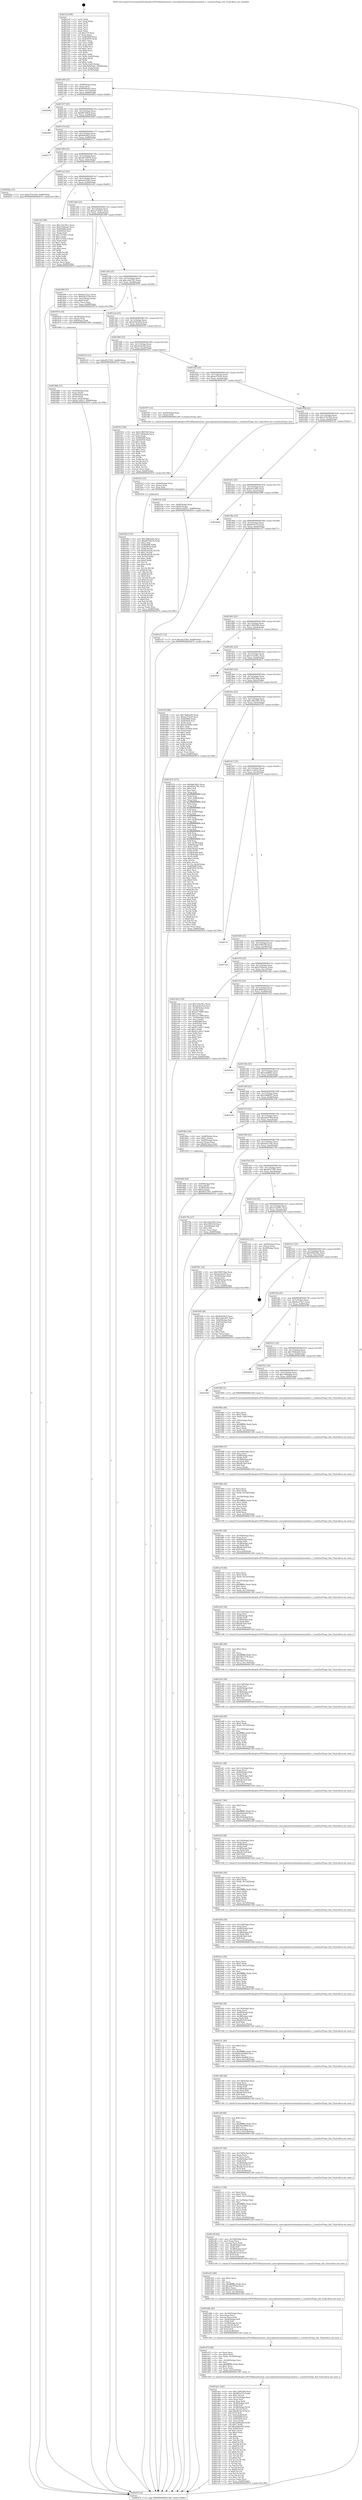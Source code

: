 digraph "0x4012e0" {
  label = "0x4012e0 (/mnt/c/Users/mathe/Desktop/tcc/POCII/binaries/extr_emscriptentestslzmalzmaLzmaEnc.c_LzmaEncProps_Init_Final-ollvm.out::main(0))"
  labelloc = "t"
  node[shape=record]

  Entry [label="",width=0.3,height=0.3,shape=circle,fillcolor=black,style=filled]
  "0x401340" [label="{
     0x401340 [23]\l
     | [instrs]\l
     &nbsp;&nbsp;0x401340 \<+3\>: mov -0x68(%rbp),%eax\l
     &nbsp;&nbsp;0x401343 \<+2\>: mov %eax,%ecx\l
     &nbsp;&nbsp;0x401345 \<+6\>: sub $0x8499a2fc,%ecx\l
     &nbsp;&nbsp;0x40134b \<+3\>: mov %eax,-0x7c(%rbp)\l
     &nbsp;&nbsp;0x40134e \<+3\>: mov %ecx,-0x80(%rbp)\l
     &nbsp;&nbsp;0x401351 \<+6\>: je 0000000000402062 \<main+0xd82\>\l
  }"]
  "0x402062" [label="{
     0x402062\l
  }", style=dashed]
  "0x401357" [label="{
     0x401357 [25]\l
     | [instrs]\l
     &nbsp;&nbsp;0x401357 \<+5\>: jmp 000000000040135c \<main+0x7c\>\l
     &nbsp;&nbsp;0x40135c \<+3\>: mov -0x7c(%rbp),%eax\l
     &nbsp;&nbsp;0x40135f \<+5\>: sub $0x8871f9c8,%eax\l
     &nbsp;&nbsp;0x401364 \<+6\>: mov %eax,-0x84(%rbp)\l
     &nbsp;&nbsp;0x40136a \<+6\>: je 00000000004020b5 \<main+0xdd5\>\l
  }"]
  Exit [label="",width=0.3,height=0.3,shape=circle,fillcolor=black,style=filled,peripheries=2]
  "0x4020b5" [label="{
     0x4020b5\l
  }", style=dashed]
  "0x401370" [label="{
     0x401370 [25]\l
     | [instrs]\l
     &nbsp;&nbsp;0x401370 \<+5\>: jmp 0000000000401375 \<main+0x95\>\l
     &nbsp;&nbsp;0x401375 \<+3\>: mov -0x7c(%rbp),%eax\l
     &nbsp;&nbsp;0x401378 \<+5\>: sub $0x8a6c6fa3,%eax\l
     &nbsp;&nbsp;0x40137d \<+6\>: mov %eax,-0x88(%rbp)\l
     &nbsp;&nbsp;0x401383 \<+6\>: je 0000000000402177 \<main+0xe97\>\l
  }"]
  "0x401fb2" [label="{
     0x401fb2 [152]\l
     | [instrs]\l
     &nbsp;&nbsp;0x401fb2 \<+5\>: mov $0x74d62ad5,%ecx\l
     &nbsp;&nbsp;0x401fb7 \<+5\>: mov $0x98755b76,%edx\l
     &nbsp;&nbsp;0x401fbc \<+3\>: mov $0x1,%sil\l
     &nbsp;&nbsp;0x401fbf \<+8\>: mov 0x405068,%r8d\l
     &nbsp;&nbsp;0x401fc7 \<+8\>: mov 0x405054,%r9d\l
     &nbsp;&nbsp;0x401fcf \<+3\>: mov %r8d,%r10d\l
     &nbsp;&nbsp;0x401fd2 \<+7\>: add $0x85af25fa,%r10d\l
     &nbsp;&nbsp;0x401fd9 \<+4\>: sub $0x1,%r10d\l
     &nbsp;&nbsp;0x401fdd \<+7\>: sub $0x85af25fa,%r10d\l
     &nbsp;&nbsp;0x401fe4 \<+4\>: imul %r10d,%r8d\l
     &nbsp;&nbsp;0x401fe8 \<+4\>: and $0x1,%r8d\l
     &nbsp;&nbsp;0x401fec \<+4\>: cmp $0x0,%r8d\l
     &nbsp;&nbsp;0x401ff0 \<+4\>: sete %r11b\l
     &nbsp;&nbsp;0x401ff4 \<+4\>: cmp $0xa,%r9d\l
     &nbsp;&nbsp;0x401ff8 \<+3\>: setl %bl\l
     &nbsp;&nbsp;0x401ffb \<+3\>: mov %r11b,%r14b\l
     &nbsp;&nbsp;0x401ffe \<+4\>: xor $0xff,%r14b\l
     &nbsp;&nbsp;0x402002 \<+3\>: mov %bl,%r15b\l
     &nbsp;&nbsp;0x402005 \<+4\>: xor $0xff,%r15b\l
     &nbsp;&nbsp;0x402009 \<+4\>: xor $0x0,%sil\l
     &nbsp;&nbsp;0x40200d \<+3\>: mov %r14b,%r12b\l
     &nbsp;&nbsp;0x402010 \<+4\>: and $0x0,%r12b\l
     &nbsp;&nbsp;0x402014 \<+3\>: and %sil,%r11b\l
     &nbsp;&nbsp;0x402017 \<+3\>: mov %r15b,%r13b\l
     &nbsp;&nbsp;0x40201a \<+4\>: and $0x0,%r13b\l
     &nbsp;&nbsp;0x40201e \<+3\>: and %sil,%bl\l
     &nbsp;&nbsp;0x402021 \<+3\>: or %r11b,%r12b\l
     &nbsp;&nbsp;0x402024 \<+3\>: or %bl,%r13b\l
     &nbsp;&nbsp;0x402027 \<+3\>: xor %r13b,%r12b\l
     &nbsp;&nbsp;0x40202a \<+3\>: or %r15b,%r14b\l
     &nbsp;&nbsp;0x40202d \<+4\>: xor $0xff,%r14b\l
     &nbsp;&nbsp;0x402031 \<+4\>: or $0x0,%sil\l
     &nbsp;&nbsp;0x402035 \<+3\>: and %sil,%r14b\l
     &nbsp;&nbsp;0x402038 \<+3\>: or %r14b,%r12b\l
     &nbsp;&nbsp;0x40203b \<+4\>: test $0x1,%r12b\l
     &nbsp;&nbsp;0x40203f \<+3\>: cmovne %edx,%ecx\l
     &nbsp;&nbsp;0x402042 \<+3\>: mov %ecx,-0x68(%rbp)\l
     &nbsp;&nbsp;0x402045 \<+5\>: jmp 000000000040267b \<main+0x139b\>\l
  }"]
  "0x402177" [label="{
     0x402177\l
  }", style=dashed]
  "0x401389" [label="{
     0x401389 [25]\l
     | [instrs]\l
     &nbsp;&nbsp;0x401389 \<+5\>: jmp 000000000040138e \<main+0xae\>\l
     &nbsp;&nbsp;0x40138e \<+3\>: mov -0x7c(%rbp),%eax\l
     &nbsp;&nbsp;0x401391 \<+5\>: sub $0x98755b76,%eax\l
     &nbsp;&nbsp;0x401396 \<+6\>: mov %eax,-0x8c(%rbp)\l
     &nbsp;&nbsp;0x40139c \<+6\>: je 000000000040204a \<main+0xd6a\>\l
  }"]
  "0x401fa3" [label="{
     0x401fa3 [15]\l
     | [instrs]\l
     &nbsp;&nbsp;0x401fa3 \<+4\>: mov -0x40(%rbp),%rax\l
     &nbsp;&nbsp;0x401fa7 \<+3\>: mov (%rax),%rax\l
     &nbsp;&nbsp;0x401faa \<+3\>: mov %rax,%rdi\l
     &nbsp;&nbsp;0x401fad \<+5\>: call 0000000000401030 \<free@plt\>\l
     | [calls]\l
     &nbsp;&nbsp;0x401030 \{1\} (unknown)\l
  }"]
  "0x40204a" [label="{
     0x40204a [12]\l
     | [instrs]\l
     &nbsp;&nbsp;0x40204a \<+7\>: movl $0xe57b145b,-0x68(%rbp)\l
     &nbsp;&nbsp;0x402051 \<+5\>: jmp 000000000040267b \<main+0x139b\>\l
  }"]
  "0x4013a2" [label="{
     0x4013a2 [25]\l
     | [instrs]\l
     &nbsp;&nbsp;0x4013a2 \<+5\>: jmp 00000000004013a7 \<main+0xc7\>\l
     &nbsp;&nbsp;0x4013a7 \<+3\>: mov -0x7c(%rbp),%eax\l
     &nbsp;&nbsp;0x4013aa \<+5\>: sub $0xada7f3b5,%eax\l
     &nbsp;&nbsp;0x4013af \<+6\>: mov %eax,-0x90(%rbp)\l
     &nbsp;&nbsp;0x4013b5 \<+6\>: je 0000000000401e63 \<main+0xb83\>\l
  }"]
  "0x401da1" [label="{
     0x401da1 [182]\l
     | [instrs]\l
     &nbsp;&nbsp;0x401da1 \<+5\>: mov $0x11895540,%ecx\l
     &nbsp;&nbsp;0x401da6 \<+5\>: mov $0xff55e572,%edx\l
     &nbsp;&nbsp;0x401dab \<+3\>: mov $0x1,%r11b\l
     &nbsp;&nbsp;0x401dae \<+6\>: mov -0x14c(%rbp),%esi\l
     &nbsp;&nbsp;0x401db4 \<+3\>: imul %eax,%esi\l
     &nbsp;&nbsp;0x401db7 \<+3\>: movslq %esi,%rdi\l
     &nbsp;&nbsp;0x401dba \<+4\>: mov -0x40(%rbp),%r8\l
     &nbsp;&nbsp;0x401dbe \<+3\>: mov (%r8),%r8\l
     &nbsp;&nbsp;0x401dc1 \<+4\>: mov -0x38(%rbp),%r10\l
     &nbsp;&nbsp;0x401dc5 \<+3\>: movslq (%r10),%r10\l
     &nbsp;&nbsp;0x401dc8 \<+4\>: imul $0x48,%r10,%r10\l
     &nbsp;&nbsp;0x401dcc \<+3\>: add %r10,%r8\l
     &nbsp;&nbsp;0x401dcf \<+4\>: mov %rdi,0x40(%r8)\l
     &nbsp;&nbsp;0x401dd3 \<+7\>: mov 0x405068,%eax\l
     &nbsp;&nbsp;0x401dda \<+7\>: mov 0x405054,%esi\l
     &nbsp;&nbsp;0x401de1 \<+3\>: mov %eax,%r9d\l
     &nbsp;&nbsp;0x401de4 \<+7\>: sub $0x4af6eb6d,%r9d\l
     &nbsp;&nbsp;0x401deb \<+4\>: sub $0x1,%r9d\l
     &nbsp;&nbsp;0x401def \<+7\>: add $0x4af6eb6d,%r9d\l
     &nbsp;&nbsp;0x401df6 \<+4\>: imul %r9d,%eax\l
     &nbsp;&nbsp;0x401dfa \<+3\>: and $0x1,%eax\l
     &nbsp;&nbsp;0x401dfd \<+3\>: cmp $0x0,%eax\l
     &nbsp;&nbsp;0x401e00 \<+3\>: sete %bl\l
     &nbsp;&nbsp;0x401e03 \<+3\>: cmp $0xa,%esi\l
     &nbsp;&nbsp;0x401e06 \<+4\>: setl %r14b\l
     &nbsp;&nbsp;0x401e0a \<+3\>: mov %bl,%r15b\l
     &nbsp;&nbsp;0x401e0d \<+4\>: xor $0xff,%r15b\l
     &nbsp;&nbsp;0x401e11 \<+3\>: mov %r14b,%r12b\l
     &nbsp;&nbsp;0x401e14 \<+4\>: xor $0xff,%r12b\l
     &nbsp;&nbsp;0x401e18 \<+4\>: xor $0x0,%r11b\l
     &nbsp;&nbsp;0x401e1c \<+3\>: mov %r15b,%r13b\l
     &nbsp;&nbsp;0x401e1f \<+4\>: and $0x0,%r13b\l
     &nbsp;&nbsp;0x401e23 \<+3\>: and %r11b,%bl\l
     &nbsp;&nbsp;0x401e26 \<+3\>: mov %r12b,%al\l
     &nbsp;&nbsp;0x401e29 \<+2\>: and $0x0,%al\l
     &nbsp;&nbsp;0x401e2b \<+3\>: and %r11b,%r14b\l
     &nbsp;&nbsp;0x401e2e \<+3\>: or %bl,%r13b\l
     &nbsp;&nbsp;0x401e31 \<+3\>: or %r14b,%al\l
     &nbsp;&nbsp;0x401e34 \<+3\>: xor %al,%r13b\l
     &nbsp;&nbsp;0x401e37 \<+3\>: or %r12b,%r15b\l
     &nbsp;&nbsp;0x401e3a \<+4\>: xor $0xff,%r15b\l
     &nbsp;&nbsp;0x401e3e \<+4\>: or $0x0,%r11b\l
     &nbsp;&nbsp;0x401e42 \<+3\>: and %r11b,%r15b\l
     &nbsp;&nbsp;0x401e45 \<+3\>: or %r15b,%r13b\l
     &nbsp;&nbsp;0x401e48 \<+4\>: test $0x1,%r13b\l
     &nbsp;&nbsp;0x401e4c \<+3\>: cmovne %edx,%ecx\l
     &nbsp;&nbsp;0x401e4f \<+3\>: mov %ecx,-0x68(%rbp)\l
     &nbsp;&nbsp;0x401e52 \<+5\>: jmp 000000000040267b \<main+0x139b\>\l
  }"]
  "0x401e63" [label="{
     0x401e63 [88]\l
     | [instrs]\l
     &nbsp;&nbsp;0x401e63 \<+5\>: mov $0x153e39cc,%eax\l
     &nbsp;&nbsp;0x401e68 \<+5\>: mov $0x27b9eedc,%ecx\l
     &nbsp;&nbsp;0x401e6d \<+7\>: mov 0x405068,%edx\l
     &nbsp;&nbsp;0x401e74 \<+7\>: mov 0x405054,%esi\l
     &nbsp;&nbsp;0x401e7b \<+2\>: mov %edx,%edi\l
     &nbsp;&nbsp;0x401e7d \<+6\>: add $0x727d2fc3,%edi\l
     &nbsp;&nbsp;0x401e83 \<+3\>: sub $0x1,%edi\l
     &nbsp;&nbsp;0x401e86 \<+6\>: sub $0x727d2fc3,%edi\l
     &nbsp;&nbsp;0x401e8c \<+3\>: imul %edi,%edx\l
     &nbsp;&nbsp;0x401e8f \<+3\>: and $0x1,%edx\l
     &nbsp;&nbsp;0x401e92 \<+3\>: cmp $0x0,%edx\l
     &nbsp;&nbsp;0x401e95 \<+4\>: sete %r8b\l
     &nbsp;&nbsp;0x401e99 \<+3\>: cmp $0xa,%esi\l
     &nbsp;&nbsp;0x401e9c \<+4\>: setl %r9b\l
     &nbsp;&nbsp;0x401ea0 \<+3\>: mov %r8b,%r10b\l
     &nbsp;&nbsp;0x401ea3 \<+3\>: and %r9b,%r10b\l
     &nbsp;&nbsp;0x401ea6 \<+3\>: xor %r9b,%r8b\l
     &nbsp;&nbsp;0x401ea9 \<+3\>: or %r8b,%r10b\l
     &nbsp;&nbsp;0x401eac \<+4\>: test $0x1,%r10b\l
     &nbsp;&nbsp;0x401eb0 \<+3\>: cmovne %ecx,%eax\l
     &nbsp;&nbsp;0x401eb3 \<+3\>: mov %eax,-0x68(%rbp)\l
     &nbsp;&nbsp;0x401eb6 \<+5\>: jmp 000000000040267b \<main+0x139b\>\l
  }"]
  "0x4013bb" [label="{
     0x4013bb [25]\l
     | [instrs]\l
     &nbsp;&nbsp;0x4013bb \<+5\>: jmp 00000000004013c0 \<main+0xe0\>\l
     &nbsp;&nbsp;0x4013c0 \<+3\>: mov -0x7c(%rbp),%eax\l
     &nbsp;&nbsp;0x4013c3 \<+5\>: sub $0xae7e83c7,%eax\l
     &nbsp;&nbsp;0x4013c8 \<+6\>: mov %eax,-0x94(%rbp)\l
     &nbsp;&nbsp;0x4013ce \<+6\>: je 000000000040189f \<main+0x5bf\>\l
  }"]
  "0x401d75" [label="{
     0x401d75 [44]\l
     | [instrs]\l
     &nbsp;&nbsp;0x401d75 \<+2\>: xor %ecx,%ecx\l
     &nbsp;&nbsp;0x401d77 \<+5\>: mov $0x2,%edx\l
     &nbsp;&nbsp;0x401d7c \<+6\>: mov %edx,-0x148(%rbp)\l
     &nbsp;&nbsp;0x401d82 \<+1\>: cltd\l
     &nbsp;&nbsp;0x401d83 \<+6\>: mov -0x148(%rbp),%esi\l
     &nbsp;&nbsp;0x401d89 \<+2\>: idiv %esi\l
     &nbsp;&nbsp;0x401d8b \<+6\>: imul $0xfffffffe,%edx,%edx\l
     &nbsp;&nbsp;0x401d91 \<+3\>: sub $0x1,%ecx\l
     &nbsp;&nbsp;0x401d94 \<+2\>: sub %ecx,%edx\l
     &nbsp;&nbsp;0x401d96 \<+6\>: mov %edx,-0x14c(%rbp)\l
     &nbsp;&nbsp;0x401d9c \<+5\>: call 0000000000401160 \<next_i\>\l
     | [calls]\l
     &nbsp;&nbsp;0x401160 \{1\} (/mnt/c/Users/mathe/Desktop/tcc/POCII/binaries/extr_emscriptentestslzmalzmaLzmaEnc.c_LzmaEncProps_Init_Final-ollvm.out::next_i)\l
  }"]
  "0x40189f" [label="{
     0x40189f [27]\l
     | [instrs]\l
     &nbsp;&nbsp;0x40189f \<+5\>: mov $0x6eee7ac1,%eax\l
     &nbsp;&nbsp;0x4018a4 \<+5\>: mov $0x42b37f5d,%ecx\l
     &nbsp;&nbsp;0x4018a9 \<+3\>: mov -0x2c(%rbp),%edx\l
     &nbsp;&nbsp;0x4018ac \<+3\>: cmp $0x0,%edx\l
     &nbsp;&nbsp;0x4018af \<+3\>: cmove %ecx,%eax\l
     &nbsp;&nbsp;0x4018b2 \<+3\>: mov %eax,-0x68(%rbp)\l
     &nbsp;&nbsp;0x4018b5 \<+5\>: jmp 000000000040267b \<main+0x139b\>\l
  }"]
  "0x4013d4" [label="{
     0x4013d4 [25]\l
     | [instrs]\l
     &nbsp;&nbsp;0x4013d4 \<+5\>: jmp 00000000004013d9 \<main+0xf9\>\l
     &nbsp;&nbsp;0x4013d9 \<+3\>: mov -0x7c(%rbp),%eax\l
     &nbsp;&nbsp;0x4013dc \<+5\>: sub $0xc24a5761,%eax\l
     &nbsp;&nbsp;0x4013e1 \<+6\>: mov %eax,-0x98(%rbp)\l
     &nbsp;&nbsp;0x4013e7 \<+6\>: je 0000000000401874 \<main+0x594\>\l
  }"]
  "0x401d4b" [label="{
     0x401d4b [42]\l
     | [instrs]\l
     &nbsp;&nbsp;0x401d4b \<+6\>: mov -0x144(%rbp),%ecx\l
     &nbsp;&nbsp;0x401d51 \<+3\>: imul %eax,%ecx\l
     &nbsp;&nbsp;0x401d54 \<+3\>: movslq %ecx,%rdi\l
     &nbsp;&nbsp;0x401d57 \<+4\>: mov -0x40(%rbp),%r8\l
     &nbsp;&nbsp;0x401d5b \<+3\>: mov (%r8),%r8\l
     &nbsp;&nbsp;0x401d5e \<+4\>: mov -0x38(%rbp),%r10\l
     &nbsp;&nbsp;0x401d62 \<+3\>: movslq (%r10),%r10\l
     &nbsp;&nbsp;0x401d65 \<+4\>: imul $0x48,%r10,%r10\l
     &nbsp;&nbsp;0x401d69 \<+3\>: add %r10,%r8\l
     &nbsp;&nbsp;0x401d6c \<+4\>: mov %rdi,0x38(%r8)\l
     &nbsp;&nbsp;0x401d70 \<+5\>: call 0000000000401160 \<next_i\>\l
     | [calls]\l
     &nbsp;&nbsp;0x401160 \{1\} (/mnt/c/Users/mathe/Desktop/tcc/POCII/binaries/extr_emscriptentestslzmalzmaLzmaEnc.c_LzmaEncProps_Init_Final-ollvm.out::next_i)\l
  }"]
  "0x401874" [label="{
     0x401874 [16]\l
     | [instrs]\l
     &nbsp;&nbsp;0x401874 \<+4\>: mov -0x58(%rbp),%rax\l
     &nbsp;&nbsp;0x401878 \<+3\>: mov (%rax),%rax\l
     &nbsp;&nbsp;0x40187b \<+4\>: mov 0x8(%rax),%rdi\l
     &nbsp;&nbsp;0x40187f \<+5\>: call 0000000000401060 \<atoi@plt\>\l
     | [calls]\l
     &nbsp;&nbsp;0x401060 \{1\} (unknown)\l
  }"]
  "0x4013ed" [label="{
     0x4013ed [25]\l
     | [instrs]\l
     &nbsp;&nbsp;0x4013ed \<+5\>: jmp 00000000004013f2 \<main+0x112\>\l
     &nbsp;&nbsp;0x4013f2 \<+3\>: mov -0x7c(%rbp),%eax\l
     &nbsp;&nbsp;0x4013f5 \<+5\>: sub $0xc83d31bd,%eax\l
     &nbsp;&nbsp;0x4013fa \<+6\>: mov %eax,-0x9c(%rbp)\l
     &nbsp;&nbsp;0x401400 \<+6\>: je 0000000000401f33 \<main+0xc53\>\l
  }"]
  "0x401d23" [label="{
     0x401d23 [40]\l
     | [instrs]\l
     &nbsp;&nbsp;0x401d23 \<+5\>: mov $0x2,%ecx\l
     &nbsp;&nbsp;0x401d28 \<+1\>: cltd\l
     &nbsp;&nbsp;0x401d29 \<+2\>: idiv %ecx\l
     &nbsp;&nbsp;0x401d2b \<+6\>: imul $0xfffffffe,%edx,%ecx\l
     &nbsp;&nbsp;0x401d31 \<+6\>: sub $0x2be1979a,%ecx\l
     &nbsp;&nbsp;0x401d37 \<+3\>: add $0x1,%ecx\l
     &nbsp;&nbsp;0x401d3a \<+6\>: add $0x2be1979a,%ecx\l
     &nbsp;&nbsp;0x401d40 \<+6\>: mov %ecx,-0x144(%rbp)\l
     &nbsp;&nbsp;0x401d46 \<+5\>: call 0000000000401160 \<next_i\>\l
     | [calls]\l
     &nbsp;&nbsp;0x401160 \{1\} (/mnt/c/Users/mathe/Desktop/tcc/POCII/binaries/extr_emscriptentestslzmalzmaLzmaEnc.c_LzmaEncProps_Init_Final-ollvm.out::next_i)\l
  }"]
  "0x401f33" [label="{
     0x401f33 [12]\l
     | [instrs]\l
     &nbsp;&nbsp;0x401f33 \<+7\>: movl $0x4f527281,-0x68(%rbp)\l
     &nbsp;&nbsp;0x401f3a \<+5\>: jmp 000000000040267b \<main+0x139b\>\l
  }"]
  "0x401406" [label="{
     0x401406 [25]\l
     | [instrs]\l
     &nbsp;&nbsp;0x401406 \<+5\>: jmp 000000000040140b \<main+0x12b\>\l
     &nbsp;&nbsp;0x40140b \<+3\>: mov -0x7c(%rbp),%eax\l
     &nbsp;&nbsp;0x40140e \<+5\>: sub $0xcbcfee02,%eax\l
     &nbsp;&nbsp;0x401413 \<+6\>: mov %eax,-0xa0(%rbp)\l
     &nbsp;&nbsp;0x401419 \<+6\>: je 0000000000401912 \<main+0x632\>\l
  }"]
  "0x401cf9" [label="{
     0x401cf9 [42]\l
     | [instrs]\l
     &nbsp;&nbsp;0x401cf9 \<+6\>: mov -0x140(%rbp),%ecx\l
     &nbsp;&nbsp;0x401cff \<+3\>: imul %eax,%ecx\l
     &nbsp;&nbsp;0x401d02 \<+3\>: movslq %ecx,%rdi\l
     &nbsp;&nbsp;0x401d05 \<+4\>: mov -0x40(%rbp),%r8\l
     &nbsp;&nbsp;0x401d09 \<+3\>: mov (%r8),%r8\l
     &nbsp;&nbsp;0x401d0c \<+4\>: mov -0x38(%rbp),%r10\l
     &nbsp;&nbsp;0x401d10 \<+3\>: movslq (%r10),%r10\l
     &nbsp;&nbsp;0x401d13 \<+4\>: imul $0x48,%r10,%r10\l
     &nbsp;&nbsp;0x401d17 \<+3\>: add %r10,%r8\l
     &nbsp;&nbsp;0x401d1a \<+4\>: mov %rdi,0x30(%r8)\l
     &nbsp;&nbsp;0x401d1e \<+5\>: call 0000000000401160 \<next_i\>\l
     | [calls]\l
     &nbsp;&nbsp;0x401160 \{1\} (/mnt/c/Users/mathe/Desktop/tcc/POCII/binaries/extr_emscriptentestslzmalzmaLzmaEnc.c_LzmaEncProps_Init_Final-ollvm.out::next_i)\l
  }"]
  "0x401912" [label="{
     0x401912 [83]\l
     | [instrs]\l
     &nbsp;&nbsp;0x401912 \<+5\>: mov $0x11895540,%eax\l
     &nbsp;&nbsp;0x401917 \<+5\>: mov $0x75844a4a,%ecx\l
     &nbsp;&nbsp;0x40191c \<+2\>: xor %edx,%edx\l
     &nbsp;&nbsp;0x40191e \<+7\>: mov 0x405068,%esi\l
     &nbsp;&nbsp;0x401925 \<+7\>: mov 0x405054,%edi\l
     &nbsp;&nbsp;0x40192c \<+3\>: sub $0x1,%edx\l
     &nbsp;&nbsp;0x40192f \<+3\>: mov %esi,%r8d\l
     &nbsp;&nbsp;0x401932 \<+3\>: add %edx,%r8d\l
     &nbsp;&nbsp;0x401935 \<+4\>: imul %r8d,%esi\l
     &nbsp;&nbsp;0x401939 \<+3\>: and $0x1,%esi\l
     &nbsp;&nbsp;0x40193c \<+3\>: cmp $0x0,%esi\l
     &nbsp;&nbsp;0x40193f \<+4\>: sete %r9b\l
     &nbsp;&nbsp;0x401943 \<+3\>: cmp $0xa,%edi\l
     &nbsp;&nbsp;0x401946 \<+4\>: setl %r10b\l
     &nbsp;&nbsp;0x40194a \<+3\>: mov %r9b,%r11b\l
     &nbsp;&nbsp;0x40194d \<+3\>: and %r10b,%r11b\l
     &nbsp;&nbsp;0x401950 \<+3\>: xor %r10b,%r9b\l
     &nbsp;&nbsp;0x401953 \<+3\>: or %r9b,%r11b\l
     &nbsp;&nbsp;0x401956 \<+4\>: test $0x1,%r11b\l
     &nbsp;&nbsp;0x40195a \<+3\>: cmovne %ecx,%eax\l
     &nbsp;&nbsp;0x40195d \<+3\>: mov %eax,-0x68(%rbp)\l
     &nbsp;&nbsp;0x401960 \<+5\>: jmp 000000000040267b \<main+0x139b\>\l
  }"]
  "0x40141f" [label="{
     0x40141f [25]\l
     | [instrs]\l
     &nbsp;&nbsp;0x40141f \<+5\>: jmp 0000000000401424 \<main+0x144\>\l
     &nbsp;&nbsp;0x401424 \<+3\>: mov -0x7c(%rbp),%eax\l
     &nbsp;&nbsp;0x401427 \<+5\>: sub $0xdcf75ec0,%eax\l
     &nbsp;&nbsp;0x40142c \<+6\>: mov %eax,-0xa4(%rbp)\l
     &nbsp;&nbsp;0x401432 \<+6\>: je 0000000000401f97 \<main+0xcb7\>\l
  }"]
  "0x401cc1" [label="{
     0x401cc1 [56]\l
     | [instrs]\l
     &nbsp;&nbsp;0x401cc1 \<+2\>: xor %ecx,%ecx\l
     &nbsp;&nbsp;0x401cc3 \<+5\>: mov $0x2,%edx\l
     &nbsp;&nbsp;0x401cc8 \<+6\>: mov %edx,-0x13c(%rbp)\l
     &nbsp;&nbsp;0x401cce \<+1\>: cltd\l
     &nbsp;&nbsp;0x401ccf \<+6\>: mov -0x13c(%rbp),%esi\l
     &nbsp;&nbsp;0x401cd5 \<+2\>: idiv %esi\l
     &nbsp;&nbsp;0x401cd7 \<+6\>: imul $0xfffffffe,%edx,%edx\l
     &nbsp;&nbsp;0x401cdd \<+3\>: mov %ecx,%r9d\l
     &nbsp;&nbsp;0x401ce0 \<+3\>: sub %edx,%r9d\l
     &nbsp;&nbsp;0x401ce3 \<+2\>: mov %ecx,%edx\l
     &nbsp;&nbsp;0x401ce5 \<+3\>: sub $0x1,%edx\l
     &nbsp;&nbsp;0x401ce8 \<+3\>: add %edx,%r9d\l
     &nbsp;&nbsp;0x401ceb \<+3\>: sub %r9d,%ecx\l
     &nbsp;&nbsp;0x401cee \<+6\>: mov %ecx,-0x140(%rbp)\l
     &nbsp;&nbsp;0x401cf4 \<+5\>: call 0000000000401160 \<next_i\>\l
     | [calls]\l
     &nbsp;&nbsp;0x401160 \{1\} (/mnt/c/Users/mathe/Desktop/tcc/POCII/binaries/extr_emscriptentestslzmalzmaLzmaEnc.c_LzmaEncProps_Init_Final-ollvm.out::next_i)\l
  }"]
  "0x401f97" [label="{
     0x401f97 [12]\l
     | [instrs]\l
     &nbsp;&nbsp;0x401f97 \<+4\>: mov -0x40(%rbp),%rax\l
     &nbsp;&nbsp;0x401f9b \<+3\>: mov (%rax),%rdi\l
     &nbsp;&nbsp;0x401f9e \<+5\>: call 0000000000401240 \<LzmaEncProps_Init\>\l
     | [calls]\l
     &nbsp;&nbsp;0x401240 \{1\} (/mnt/c/Users/mathe/Desktop/tcc/POCII/binaries/extr_emscriptentestslzmalzmaLzmaEnc.c_LzmaEncProps_Init_Final-ollvm.out::LzmaEncProps_Init)\l
  }"]
  "0x401438" [label="{
     0x401438 [25]\l
     | [instrs]\l
     &nbsp;&nbsp;0x401438 \<+5\>: jmp 000000000040143d \<main+0x15d\>\l
     &nbsp;&nbsp;0x40143d \<+3\>: mov -0x7c(%rbp),%eax\l
     &nbsp;&nbsp;0x401440 \<+5\>: sub $0xe57b145b,%eax\l
     &nbsp;&nbsp;0x401445 \<+6\>: mov %eax,-0xa8(%rbp)\l
     &nbsp;&nbsp;0x40144b \<+6\>: je 000000000040214c \<main+0xe6c\>\l
  }"]
  "0x401c97" [label="{
     0x401c97 [42]\l
     | [instrs]\l
     &nbsp;&nbsp;0x401c97 \<+6\>: mov -0x138(%rbp),%ecx\l
     &nbsp;&nbsp;0x401c9d \<+3\>: imul %eax,%ecx\l
     &nbsp;&nbsp;0x401ca0 \<+3\>: movslq %ecx,%rdi\l
     &nbsp;&nbsp;0x401ca3 \<+4\>: mov -0x40(%rbp),%r8\l
     &nbsp;&nbsp;0x401ca7 \<+3\>: mov (%r8),%r8\l
     &nbsp;&nbsp;0x401caa \<+4\>: mov -0x38(%rbp),%r10\l
     &nbsp;&nbsp;0x401cae \<+3\>: movslq (%r10),%r10\l
     &nbsp;&nbsp;0x401cb1 \<+4\>: imul $0x48,%r10,%r10\l
     &nbsp;&nbsp;0x401cb5 \<+3\>: add %r10,%r8\l
     &nbsp;&nbsp;0x401cb8 \<+4\>: mov %rdi,0x28(%r8)\l
     &nbsp;&nbsp;0x401cbc \<+5\>: call 0000000000401160 \<next_i\>\l
     | [calls]\l
     &nbsp;&nbsp;0x401160 \{1\} (/mnt/c/Users/mathe/Desktop/tcc/POCII/binaries/extr_emscriptentestslzmalzmaLzmaEnc.c_LzmaEncProps_Init_Final-ollvm.out::next_i)\l
  }"]
  "0x40214c" [label="{
     0x40214c [22]\l
     | [instrs]\l
     &nbsp;&nbsp;0x40214c \<+4\>: mov -0x60(%rbp),%rax\l
     &nbsp;&nbsp;0x402150 \<+6\>: movl $0x0,(%rax)\l
     &nbsp;&nbsp;0x402156 \<+7\>: movl $0x513ed97c,-0x68(%rbp)\l
     &nbsp;&nbsp;0x40215d \<+5\>: jmp 000000000040267b \<main+0x139b\>\l
  }"]
  "0x401451" [label="{
     0x401451 [25]\l
     | [instrs]\l
     &nbsp;&nbsp;0x401451 \<+5\>: jmp 0000000000401456 \<main+0x176\>\l
     &nbsp;&nbsp;0x401456 \<+3\>: mov -0x7c(%rbp),%eax\l
     &nbsp;&nbsp;0x401459 \<+5\>: sub $0xf2b1e902,%eax\l
     &nbsp;&nbsp;0x40145e \<+6\>: mov %eax,-0xac(%rbp)\l
     &nbsp;&nbsp;0x401464 \<+6\>: je 0000000000401868 \<main+0x588\>\l
  }"]
  "0x401c6f" [label="{
     0x401c6f [40]\l
     | [instrs]\l
     &nbsp;&nbsp;0x401c6f \<+5\>: mov $0x2,%ecx\l
     &nbsp;&nbsp;0x401c74 \<+1\>: cltd\l
     &nbsp;&nbsp;0x401c75 \<+2\>: idiv %ecx\l
     &nbsp;&nbsp;0x401c77 \<+6\>: imul $0xfffffffe,%edx,%ecx\l
     &nbsp;&nbsp;0x401c7d \<+6\>: sub $0x2b2cdf94,%ecx\l
     &nbsp;&nbsp;0x401c83 \<+3\>: add $0x1,%ecx\l
     &nbsp;&nbsp;0x401c86 \<+6\>: add $0x2b2cdf94,%ecx\l
     &nbsp;&nbsp;0x401c8c \<+6\>: mov %ecx,-0x138(%rbp)\l
     &nbsp;&nbsp;0x401c92 \<+5\>: call 0000000000401160 \<next_i\>\l
     | [calls]\l
     &nbsp;&nbsp;0x401160 \{1\} (/mnt/c/Users/mathe/Desktop/tcc/POCII/binaries/extr_emscriptentestslzmalzmaLzmaEnc.c_LzmaEncProps_Init_Final-ollvm.out::next_i)\l
  }"]
  "0x401868" [label="{
     0x401868\l
  }", style=dashed]
  "0x40146a" [label="{
     0x40146a [25]\l
     | [instrs]\l
     &nbsp;&nbsp;0x40146a \<+5\>: jmp 000000000040146f \<main+0x18f\>\l
     &nbsp;&nbsp;0x40146f \<+3\>: mov -0x7c(%rbp),%eax\l
     &nbsp;&nbsp;0x401472 \<+5\>: sub $0xff55e572,%eax\l
     &nbsp;&nbsp;0x401477 \<+6\>: mov %eax,-0xb0(%rbp)\l
     &nbsp;&nbsp;0x40147d \<+6\>: je 0000000000401e57 \<main+0xb77\>\l
  }"]
  "0x401c49" [label="{
     0x401c49 [38]\l
     | [instrs]\l
     &nbsp;&nbsp;0x401c49 \<+6\>: mov -0x134(%rbp),%ecx\l
     &nbsp;&nbsp;0x401c4f \<+3\>: imul %eax,%ecx\l
     &nbsp;&nbsp;0x401c52 \<+4\>: mov -0x40(%rbp),%rdi\l
     &nbsp;&nbsp;0x401c56 \<+3\>: mov (%rdi),%rdi\l
     &nbsp;&nbsp;0x401c59 \<+4\>: mov -0x38(%rbp),%r8\l
     &nbsp;&nbsp;0x401c5d \<+3\>: movslq (%r8),%r8\l
     &nbsp;&nbsp;0x401c60 \<+4\>: imul $0x48,%r8,%r8\l
     &nbsp;&nbsp;0x401c64 \<+3\>: add %r8,%rdi\l
     &nbsp;&nbsp;0x401c67 \<+3\>: mov %ecx,0x20(%rdi)\l
     &nbsp;&nbsp;0x401c6a \<+5\>: call 0000000000401160 \<next_i\>\l
     | [calls]\l
     &nbsp;&nbsp;0x401160 \{1\} (/mnt/c/Users/mathe/Desktop/tcc/POCII/binaries/extr_emscriptentestslzmalzmaLzmaEnc.c_LzmaEncProps_Init_Final-ollvm.out::next_i)\l
  }"]
  "0x401e57" [label="{
     0x401e57 [12]\l
     | [instrs]\l
     &nbsp;&nbsp;0x401e57 \<+7\>: movl $0xada7f3b5,-0x68(%rbp)\l
     &nbsp;&nbsp;0x401e5e \<+5\>: jmp 000000000040267b \<main+0x139b\>\l
  }"]
  "0x401483" [label="{
     0x401483 [25]\l
     | [instrs]\l
     &nbsp;&nbsp;0x401483 \<+5\>: jmp 0000000000401488 \<main+0x1a8\>\l
     &nbsp;&nbsp;0x401488 \<+3\>: mov -0x7c(%rbp),%eax\l
     &nbsp;&nbsp;0x40148b \<+5\>: sub $0x11895540,%eax\l
     &nbsp;&nbsp;0x401490 \<+6\>: mov %eax,-0xb4(%rbp)\l
     &nbsp;&nbsp;0x401496 \<+6\>: je 00000000004021ce \<main+0xeee\>\l
  }"]
  "0x401c21" [label="{
     0x401c21 [40]\l
     | [instrs]\l
     &nbsp;&nbsp;0x401c21 \<+5\>: mov $0x2,%ecx\l
     &nbsp;&nbsp;0x401c26 \<+1\>: cltd\l
     &nbsp;&nbsp;0x401c27 \<+2\>: idiv %ecx\l
     &nbsp;&nbsp;0x401c29 \<+6\>: imul $0xfffffffe,%edx,%ecx\l
     &nbsp;&nbsp;0x401c2f \<+6\>: sub $0xbcd2a664,%ecx\l
     &nbsp;&nbsp;0x401c35 \<+3\>: add $0x1,%ecx\l
     &nbsp;&nbsp;0x401c38 \<+6\>: add $0xbcd2a664,%ecx\l
     &nbsp;&nbsp;0x401c3e \<+6\>: mov %ecx,-0x134(%rbp)\l
     &nbsp;&nbsp;0x401c44 \<+5\>: call 0000000000401160 \<next_i\>\l
     | [calls]\l
     &nbsp;&nbsp;0x401160 \{1\} (/mnt/c/Users/mathe/Desktop/tcc/POCII/binaries/extr_emscriptentestslzmalzmaLzmaEnc.c_LzmaEncProps_Init_Final-ollvm.out::next_i)\l
  }"]
  "0x4021ce" [label="{
     0x4021ce\l
  }", style=dashed]
  "0x40149c" [label="{
     0x40149c [25]\l
     | [instrs]\l
     &nbsp;&nbsp;0x40149c \<+5\>: jmp 00000000004014a1 \<main+0x1c1\>\l
     &nbsp;&nbsp;0x4014a1 \<+3\>: mov -0x7c(%rbp),%eax\l
     &nbsp;&nbsp;0x4014a4 \<+5\>: sub $0x153e39cc,%eax\l
     &nbsp;&nbsp;0x4014a9 \<+6\>: mov %eax,-0xb8(%rbp)\l
     &nbsp;&nbsp;0x4014af \<+6\>: je 0000000000402621 \<main+0x1341\>\l
  }"]
  "0x401bfb" [label="{
     0x401bfb [38]\l
     | [instrs]\l
     &nbsp;&nbsp;0x401bfb \<+6\>: mov -0x130(%rbp),%ecx\l
     &nbsp;&nbsp;0x401c01 \<+3\>: imul %eax,%ecx\l
     &nbsp;&nbsp;0x401c04 \<+4\>: mov -0x40(%rbp),%rdi\l
     &nbsp;&nbsp;0x401c08 \<+3\>: mov (%rdi),%rdi\l
     &nbsp;&nbsp;0x401c0b \<+4\>: mov -0x38(%rbp),%r8\l
     &nbsp;&nbsp;0x401c0f \<+3\>: movslq (%r8),%r8\l
     &nbsp;&nbsp;0x401c12 \<+4\>: imul $0x48,%r8,%r8\l
     &nbsp;&nbsp;0x401c16 \<+3\>: add %r8,%rdi\l
     &nbsp;&nbsp;0x401c19 \<+3\>: mov %ecx,0x1c(%rdi)\l
     &nbsp;&nbsp;0x401c1c \<+5\>: call 0000000000401160 \<next_i\>\l
     | [calls]\l
     &nbsp;&nbsp;0x401160 \{1\} (/mnt/c/Users/mathe/Desktop/tcc/POCII/binaries/extr_emscriptentestslzmalzmaLzmaEnc.c_LzmaEncProps_Init_Final-ollvm.out::next_i)\l
  }"]
  "0x402621" [label="{
     0x402621\l
  }", style=dashed]
  "0x4014b5" [label="{
     0x4014b5 [25]\l
     | [instrs]\l
     &nbsp;&nbsp;0x4014b5 \<+5\>: jmp 00000000004014ba \<main+0x1da\>\l
     &nbsp;&nbsp;0x4014ba \<+3\>: mov -0x7c(%rbp),%eax\l
     &nbsp;&nbsp;0x4014bd \<+5\>: sub $0x18697dba,%eax\l
     &nbsp;&nbsp;0x4014c2 \<+6\>: mov %eax,-0xbc(%rbp)\l
     &nbsp;&nbsp;0x4014c8 \<+6\>: je 0000000000401f3f \<main+0xc5f\>\l
  }"]
  "0x401bc3" [label="{
     0x401bc3 [56]\l
     | [instrs]\l
     &nbsp;&nbsp;0x401bc3 \<+2\>: xor %ecx,%ecx\l
     &nbsp;&nbsp;0x401bc5 \<+5\>: mov $0x2,%edx\l
     &nbsp;&nbsp;0x401bca \<+6\>: mov %edx,-0x12c(%rbp)\l
     &nbsp;&nbsp;0x401bd0 \<+1\>: cltd\l
     &nbsp;&nbsp;0x401bd1 \<+6\>: mov -0x12c(%rbp),%esi\l
     &nbsp;&nbsp;0x401bd7 \<+2\>: idiv %esi\l
     &nbsp;&nbsp;0x401bd9 \<+6\>: imul $0xfffffffe,%edx,%edx\l
     &nbsp;&nbsp;0x401bdf \<+3\>: mov %ecx,%r9d\l
     &nbsp;&nbsp;0x401be2 \<+3\>: sub %edx,%r9d\l
     &nbsp;&nbsp;0x401be5 \<+2\>: mov %ecx,%edx\l
     &nbsp;&nbsp;0x401be7 \<+3\>: sub $0x1,%edx\l
     &nbsp;&nbsp;0x401bea \<+3\>: add %edx,%r9d\l
     &nbsp;&nbsp;0x401bed \<+3\>: sub %r9d,%ecx\l
     &nbsp;&nbsp;0x401bf0 \<+6\>: mov %ecx,-0x130(%rbp)\l
     &nbsp;&nbsp;0x401bf6 \<+5\>: call 0000000000401160 \<next_i\>\l
     | [calls]\l
     &nbsp;&nbsp;0x401160 \{1\} (/mnt/c/Users/mathe/Desktop/tcc/POCII/binaries/extr_emscriptentestslzmalzmaLzmaEnc.c_LzmaEncProps_Init_Final-ollvm.out::next_i)\l
  }"]
  "0x401f3f" [label="{
     0x401f3f [88]\l
     | [instrs]\l
     &nbsp;&nbsp;0x401f3f \<+5\>: mov $0x74d62ad5,%eax\l
     &nbsp;&nbsp;0x401f44 \<+5\>: mov $0xdcf75ec0,%ecx\l
     &nbsp;&nbsp;0x401f49 \<+7\>: mov 0x405068,%edx\l
     &nbsp;&nbsp;0x401f50 \<+7\>: mov 0x405054,%esi\l
     &nbsp;&nbsp;0x401f57 \<+2\>: mov %edx,%edi\l
     &nbsp;&nbsp;0x401f59 \<+6\>: add $0xe1b5fa0a,%edi\l
     &nbsp;&nbsp;0x401f5f \<+3\>: sub $0x1,%edi\l
     &nbsp;&nbsp;0x401f62 \<+6\>: sub $0xe1b5fa0a,%edi\l
     &nbsp;&nbsp;0x401f68 \<+3\>: imul %edi,%edx\l
     &nbsp;&nbsp;0x401f6b \<+3\>: and $0x1,%edx\l
     &nbsp;&nbsp;0x401f6e \<+3\>: cmp $0x0,%edx\l
     &nbsp;&nbsp;0x401f71 \<+4\>: sete %r8b\l
     &nbsp;&nbsp;0x401f75 \<+3\>: cmp $0xa,%esi\l
     &nbsp;&nbsp;0x401f78 \<+4\>: setl %r9b\l
     &nbsp;&nbsp;0x401f7c \<+3\>: mov %r8b,%r10b\l
     &nbsp;&nbsp;0x401f7f \<+3\>: and %r9b,%r10b\l
     &nbsp;&nbsp;0x401f82 \<+3\>: xor %r9b,%r8b\l
     &nbsp;&nbsp;0x401f85 \<+3\>: or %r8b,%r10b\l
     &nbsp;&nbsp;0x401f88 \<+4\>: test $0x1,%r10b\l
     &nbsp;&nbsp;0x401f8c \<+3\>: cmovne %ecx,%eax\l
     &nbsp;&nbsp;0x401f8f \<+3\>: mov %eax,-0x68(%rbp)\l
     &nbsp;&nbsp;0x401f92 \<+5\>: jmp 000000000040267b \<main+0x139b\>\l
  }"]
  "0x4014ce" [label="{
     0x4014ce [25]\l
     | [instrs]\l
     &nbsp;&nbsp;0x4014ce \<+5\>: jmp 00000000004014d3 \<main+0x1f3\>\l
     &nbsp;&nbsp;0x4014d3 \<+3\>: mov -0x7c(%rbp),%eax\l
     &nbsp;&nbsp;0x4014d6 \<+5\>: sub $0x1a8a1497,%eax\l
     &nbsp;&nbsp;0x4014db \<+6\>: mov %eax,-0xc0(%rbp)\l
     &nbsp;&nbsp;0x4014e1 \<+6\>: je 000000000040167b \<main+0x39b\>\l
  }"]
  "0x401b9d" [label="{
     0x401b9d [38]\l
     | [instrs]\l
     &nbsp;&nbsp;0x401b9d \<+6\>: mov -0x128(%rbp),%ecx\l
     &nbsp;&nbsp;0x401ba3 \<+3\>: imul %eax,%ecx\l
     &nbsp;&nbsp;0x401ba6 \<+4\>: mov -0x40(%rbp),%rdi\l
     &nbsp;&nbsp;0x401baa \<+3\>: mov (%rdi),%rdi\l
     &nbsp;&nbsp;0x401bad \<+4\>: mov -0x38(%rbp),%r8\l
     &nbsp;&nbsp;0x401bb1 \<+3\>: movslq (%r8),%r8\l
     &nbsp;&nbsp;0x401bb4 \<+4\>: imul $0x48,%r8,%r8\l
     &nbsp;&nbsp;0x401bb8 \<+3\>: add %r8,%rdi\l
     &nbsp;&nbsp;0x401bbb \<+3\>: mov %ecx,0x18(%rdi)\l
     &nbsp;&nbsp;0x401bbe \<+5\>: call 0000000000401160 \<next_i\>\l
     | [calls]\l
     &nbsp;&nbsp;0x401160 \{1\} (/mnt/c/Users/mathe/Desktop/tcc/POCII/binaries/extr_emscriptentestslzmalzmaLzmaEnc.c_LzmaEncProps_Init_Final-ollvm.out::next_i)\l
  }"]
  "0x40167b" [label="{
     0x40167b [275]\l
     | [instrs]\l
     &nbsp;&nbsp;0x40167b \<+5\>: mov $0x8a6c6fa3,%eax\l
     &nbsp;&nbsp;0x401680 \<+5\>: mov $0x4561c50c,%ecx\l
     &nbsp;&nbsp;0x401685 \<+2\>: mov $0x1,%dl\l
     &nbsp;&nbsp;0x401687 \<+2\>: xor %esi,%esi\l
     &nbsp;&nbsp;0x401689 \<+3\>: mov %rsp,%rdi\l
     &nbsp;&nbsp;0x40168c \<+4\>: add $0xfffffffffffffff0,%rdi\l
     &nbsp;&nbsp;0x401690 \<+3\>: mov %rdi,%rsp\l
     &nbsp;&nbsp;0x401693 \<+4\>: mov %rdi,-0x60(%rbp)\l
     &nbsp;&nbsp;0x401697 \<+3\>: mov %rsp,%rdi\l
     &nbsp;&nbsp;0x40169a \<+4\>: add $0xfffffffffffffff0,%rdi\l
     &nbsp;&nbsp;0x40169e \<+3\>: mov %rdi,%rsp\l
     &nbsp;&nbsp;0x4016a1 \<+3\>: mov %rsp,%r8\l
     &nbsp;&nbsp;0x4016a4 \<+4\>: add $0xfffffffffffffff0,%r8\l
     &nbsp;&nbsp;0x4016a8 \<+3\>: mov %r8,%rsp\l
     &nbsp;&nbsp;0x4016ab \<+4\>: mov %r8,-0x58(%rbp)\l
     &nbsp;&nbsp;0x4016af \<+3\>: mov %rsp,%r8\l
     &nbsp;&nbsp;0x4016b2 \<+4\>: add $0xfffffffffffffff0,%r8\l
     &nbsp;&nbsp;0x4016b6 \<+3\>: mov %r8,%rsp\l
     &nbsp;&nbsp;0x4016b9 \<+4\>: mov %r8,-0x50(%rbp)\l
     &nbsp;&nbsp;0x4016bd \<+3\>: mov %rsp,%r8\l
     &nbsp;&nbsp;0x4016c0 \<+4\>: add $0xfffffffffffffff0,%r8\l
     &nbsp;&nbsp;0x4016c4 \<+3\>: mov %r8,%rsp\l
     &nbsp;&nbsp;0x4016c7 \<+4\>: mov %r8,-0x48(%rbp)\l
     &nbsp;&nbsp;0x4016cb \<+3\>: mov %rsp,%r8\l
     &nbsp;&nbsp;0x4016ce \<+4\>: add $0xfffffffffffffff0,%r8\l
     &nbsp;&nbsp;0x4016d2 \<+3\>: mov %r8,%rsp\l
     &nbsp;&nbsp;0x4016d5 \<+4\>: mov %r8,-0x40(%rbp)\l
     &nbsp;&nbsp;0x4016d9 \<+3\>: mov %rsp,%r8\l
     &nbsp;&nbsp;0x4016dc \<+4\>: add $0xfffffffffffffff0,%r8\l
     &nbsp;&nbsp;0x4016e0 \<+3\>: mov %r8,%rsp\l
     &nbsp;&nbsp;0x4016e3 \<+4\>: mov %r8,-0x38(%rbp)\l
     &nbsp;&nbsp;0x4016e7 \<+4\>: mov -0x60(%rbp),%r8\l
     &nbsp;&nbsp;0x4016eb \<+7\>: movl $0x0,(%r8)\l
     &nbsp;&nbsp;0x4016f2 \<+4\>: mov -0x6c(%rbp),%r9d\l
     &nbsp;&nbsp;0x4016f6 \<+3\>: mov %r9d,(%rdi)\l
     &nbsp;&nbsp;0x4016f9 \<+4\>: mov -0x58(%rbp),%r8\l
     &nbsp;&nbsp;0x4016fd \<+4\>: mov -0x78(%rbp),%r10\l
     &nbsp;&nbsp;0x401701 \<+3\>: mov %r10,(%r8)\l
     &nbsp;&nbsp;0x401704 \<+3\>: cmpl $0x2,(%rdi)\l
     &nbsp;&nbsp;0x401707 \<+4\>: setne %r11b\l
     &nbsp;&nbsp;0x40170b \<+4\>: and $0x1,%r11b\l
     &nbsp;&nbsp;0x40170f \<+4\>: mov %r11b,-0x2d(%rbp)\l
     &nbsp;&nbsp;0x401713 \<+7\>: mov 0x405068,%ebx\l
     &nbsp;&nbsp;0x40171a \<+8\>: mov 0x405054,%r14d\l
     &nbsp;&nbsp;0x401722 \<+3\>: sub $0x1,%esi\l
     &nbsp;&nbsp;0x401725 \<+3\>: mov %ebx,%r15d\l
     &nbsp;&nbsp;0x401728 \<+3\>: add %esi,%r15d\l
     &nbsp;&nbsp;0x40172b \<+4\>: imul %r15d,%ebx\l
     &nbsp;&nbsp;0x40172f \<+3\>: and $0x1,%ebx\l
     &nbsp;&nbsp;0x401732 \<+3\>: cmp $0x0,%ebx\l
     &nbsp;&nbsp;0x401735 \<+4\>: sete %r11b\l
     &nbsp;&nbsp;0x401739 \<+4\>: cmp $0xa,%r14d\l
     &nbsp;&nbsp;0x40173d \<+4\>: setl %r12b\l
     &nbsp;&nbsp;0x401741 \<+3\>: mov %r11b,%r13b\l
     &nbsp;&nbsp;0x401744 \<+4\>: xor $0xff,%r13b\l
     &nbsp;&nbsp;0x401748 \<+3\>: mov %r12b,%sil\l
     &nbsp;&nbsp;0x40174b \<+4\>: xor $0xff,%sil\l
     &nbsp;&nbsp;0x40174f \<+3\>: xor $0x0,%dl\l
     &nbsp;&nbsp;0x401752 \<+3\>: mov %r13b,%dil\l
     &nbsp;&nbsp;0x401755 \<+4\>: and $0x0,%dil\l
     &nbsp;&nbsp;0x401759 \<+3\>: and %dl,%r11b\l
     &nbsp;&nbsp;0x40175c \<+3\>: mov %sil,%r8b\l
     &nbsp;&nbsp;0x40175f \<+4\>: and $0x0,%r8b\l
     &nbsp;&nbsp;0x401763 \<+3\>: and %dl,%r12b\l
     &nbsp;&nbsp;0x401766 \<+3\>: or %r11b,%dil\l
     &nbsp;&nbsp;0x401769 \<+3\>: or %r12b,%r8b\l
     &nbsp;&nbsp;0x40176c \<+3\>: xor %r8b,%dil\l
     &nbsp;&nbsp;0x40176f \<+3\>: or %sil,%r13b\l
     &nbsp;&nbsp;0x401772 \<+4\>: xor $0xff,%r13b\l
     &nbsp;&nbsp;0x401776 \<+3\>: or $0x0,%dl\l
     &nbsp;&nbsp;0x401779 \<+3\>: and %dl,%r13b\l
     &nbsp;&nbsp;0x40177c \<+3\>: or %r13b,%dil\l
     &nbsp;&nbsp;0x40177f \<+4\>: test $0x1,%dil\l
     &nbsp;&nbsp;0x401783 \<+3\>: cmovne %ecx,%eax\l
     &nbsp;&nbsp;0x401786 \<+3\>: mov %eax,-0x68(%rbp)\l
     &nbsp;&nbsp;0x401789 \<+5\>: jmp 000000000040267b \<main+0x139b\>\l
  }"]
  "0x4014e7" [label="{
     0x4014e7 [25]\l
     | [instrs]\l
     &nbsp;&nbsp;0x4014e7 \<+5\>: jmp 00000000004014ec \<main+0x20c\>\l
     &nbsp;&nbsp;0x4014ec \<+3\>: mov -0x7c(%rbp),%eax\l
     &nbsp;&nbsp;0x4014ef \<+5\>: sub $0x1c1adcee,%eax\l
     &nbsp;&nbsp;0x4014f4 \<+6\>: mov %eax,-0xc4(%rbp)\l
     &nbsp;&nbsp;0x4014fa \<+6\>: je 00000000004017fc \<main+0x51c\>\l
  }"]
  "0x401b65" [label="{
     0x401b65 [56]\l
     | [instrs]\l
     &nbsp;&nbsp;0x401b65 \<+2\>: xor %ecx,%ecx\l
     &nbsp;&nbsp;0x401b67 \<+5\>: mov $0x2,%edx\l
     &nbsp;&nbsp;0x401b6c \<+6\>: mov %edx,-0x124(%rbp)\l
     &nbsp;&nbsp;0x401b72 \<+1\>: cltd\l
     &nbsp;&nbsp;0x401b73 \<+6\>: mov -0x124(%rbp),%esi\l
     &nbsp;&nbsp;0x401b79 \<+2\>: idiv %esi\l
     &nbsp;&nbsp;0x401b7b \<+6\>: imul $0xfffffffe,%edx,%edx\l
     &nbsp;&nbsp;0x401b81 \<+3\>: mov %ecx,%r9d\l
     &nbsp;&nbsp;0x401b84 \<+3\>: sub %edx,%r9d\l
     &nbsp;&nbsp;0x401b87 \<+2\>: mov %ecx,%edx\l
     &nbsp;&nbsp;0x401b89 \<+3\>: sub $0x1,%edx\l
     &nbsp;&nbsp;0x401b8c \<+3\>: add %edx,%r9d\l
     &nbsp;&nbsp;0x401b8f \<+3\>: sub %r9d,%ecx\l
     &nbsp;&nbsp;0x401b92 \<+6\>: mov %ecx,-0x128(%rbp)\l
     &nbsp;&nbsp;0x401b98 \<+5\>: call 0000000000401160 \<next_i\>\l
     | [calls]\l
     &nbsp;&nbsp;0x401160 \{1\} (/mnt/c/Users/mathe/Desktop/tcc/POCII/binaries/extr_emscriptentestslzmalzmaLzmaEnc.c_LzmaEncProps_Init_Final-ollvm.out::next_i)\l
  }"]
  "0x4017fc" [label="{
     0x4017fc\l
  }", style=dashed]
  "0x401500" [label="{
     0x401500 [25]\l
     | [instrs]\l
     &nbsp;&nbsp;0x401500 \<+5\>: jmp 0000000000401505 \<main+0x225\>\l
     &nbsp;&nbsp;0x401505 \<+3\>: mov -0x7c(%rbp),%eax\l
     &nbsp;&nbsp;0x401508 \<+5\>: sub $0x259f1f38,%eax\l
     &nbsp;&nbsp;0x40150d \<+6\>: mov %eax,-0xc8(%rbp)\l
     &nbsp;&nbsp;0x401513 \<+6\>: je 00000000004017a9 \<main+0x4c9\>\l
  }"]
  "0x401b3f" [label="{
     0x401b3f [38]\l
     | [instrs]\l
     &nbsp;&nbsp;0x401b3f \<+6\>: mov -0x120(%rbp),%ecx\l
     &nbsp;&nbsp;0x401b45 \<+3\>: imul %eax,%ecx\l
     &nbsp;&nbsp;0x401b48 \<+4\>: mov -0x40(%rbp),%rdi\l
     &nbsp;&nbsp;0x401b4c \<+3\>: mov (%rdi),%rdi\l
     &nbsp;&nbsp;0x401b4f \<+4\>: mov -0x38(%rbp),%r8\l
     &nbsp;&nbsp;0x401b53 \<+3\>: movslq (%r8),%r8\l
     &nbsp;&nbsp;0x401b56 \<+4\>: imul $0x48,%r8,%r8\l
     &nbsp;&nbsp;0x401b5a \<+3\>: add %r8,%rdi\l
     &nbsp;&nbsp;0x401b5d \<+3\>: mov %ecx,0x14(%rdi)\l
     &nbsp;&nbsp;0x401b60 \<+5\>: call 0000000000401160 \<next_i\>\l
     | [calls]\l
     &nbsp;&nbsp;0x401160 \{1\} (/mnt/c/Users/mathe/Desktop/tcc/POCII/binaries/extr_emscriptentestslzmalzmaLzmaEnc.c_LzmaEncProps_Init_Final-ollvm.out::next_i)\l
  }"]
  "0x4017a9" [label="{
     0x4017a9\l
  }", style=dashed]
  "0x401519" [label="{
     0x401519 [25]\l
     | [instrs]\l
     &nbsp;&nbsp;0x401519 \<+5\>: jmp 000000000040151e \<main+0x23e\>\l
     &nbsp;&nbsp;0x40151e \<+3\>: mov -0x7c(%rbp),%eax\l
     &nbsp;&nbsp;0x401521 \<+5\>: sub $0x27b9eedc,%eax\l
     &nbsp;&nbsp;0x401526 \<+6\>: mov %eax,-0xcc(%rbp)\l
     &nbsp;&nbsp;0x40152c \<+6\>: je 0000000000401ebb \<main+0xbdb\>\l
  }"]
  "0x401b17" [label="{
     0x401b17 [40]\l
     | [instrs]\l
     &nbsp;&nbsp;0x401b17 \<+5\>: mov $0x2,%ecx\l
     &nbsp;&nbsp;0x401b1c \<+1\>: cltd\l
     &nbsp;&nbsp;0x401b1d \<+2\>: idiv %ecx\l
     &nbsp;&nbsp;0x401b1f \<+6\>: imul $0xfffffffe,%edx,%ecx\l
     &nbsp;&nbsp;0x401b25 \<+6\>: add $0xa0e4adaf,%ecx\l
     &nbsp;&nbsp;0x401b2b \<+3\>: add $0x1,%ecx\l
     &nbsp;&nbsp;0x401b2e \<+6\>: sub $0xa0e4adaf,%ecx\l
     &nbsp;&nbsp;0x401b34 \<+6\>: mov %ecx,-0x120(%rbp)\l
     &nbsp;&nbsp;0x401b3a \<+5\>: call 0000000000401160 \<next_i\>\l
     | [calls]\l
     &nbsp;&nbsp;0x401160 \{1\} (/mnt/c/Users/mathe/Desktop/tcc/POCII/binaries/extr_emscriptentestslzmalzmaLzmaEnc.c_LzmaEncProps_Init_Final-ollvm.out::next_i)\l
  }"]
  "0x401ebb" [label="{
     0x401ebb [120]\l
     | [instrs]\l
     &nbsp;&nbsp;0x401ebb \<+5\>: mov $0x153e39cc,%eax\l
     &nbsp;&nbsp;0x401ec0 \<+5\>: mov $0xc83d31bd,%ecx\l
     &nbsp;&nbsp;0x401ec5 \<+4\>: mov -0x38(%rbp),%rdx\l
     &nbsp;&nbsp;0x401ec9 \<+2\>: mov (%rdx),%esi\l
     &nbsp;&nbsp;0x401ecb \<+6\>: sub $0x2f174f84,%esi\l
     &nbsp;&nbsp;0x401ed1 \<+3\>: add $0x1,%esi\l
     &nbsp;&nbsp;0x401ed4 \<+6\>: add $0x2f174f84,%esi\l
     &nbsp;&nbsp;0x401eda \<+4\>: mov -0x38(%rbp),%rdx\l
     &nbsp;&nbsp;0x401ede \<+2\>: mov %esi,(%rdx)\l
     &nbsp;&nbsp;0x401ee0 \<+7\>: mov 0x405068,%esi\l
     &nbsp;&nbsp;0x401ee7 \<+7\>: mov 0x405054,%edi\l
     &nbsp;&nbsp;0x401eee \<+3\>: mov %esi,%r8d\l
     &nbsp;&nbsp;0x401ef1 \<+7\>: sub $0x911c85e7,%r8d\l
     &nbsp;&nbsp;0x401ef8 \<+4\>: sub $0x1,%r8d\l
     &nbsp;&nbsp;0x401efc \<+7\>: add $0x911c85e7,%r8d\l
     &nbsp;&nbsp;0x401f03 \<+4\>: imul %r8d,%esi\l
     &nbsp;&nbsp;0x401f07 \<+3\>: and $0x1,%esi\l
     &nbsp;&nbsp;0x401f0a \<+3\>: cmp $0x0,%esi\l
     &nbsp;&nbsp;0x401f0d \<+4\>: sete %r9b\l
     &nbsp;&nbsp;0x401f11 \<+3\>: cmp $0xa,%edi\l
     &nbsp;&nbsp;0x401f14 \<+4\>: setl %r10b\l
     &nbsp;&nbsp;0x401f18 \<+3\>: mov %r9b,%r11b\l
     &nbsp;&nbsp;0x401f1b \<+3\>: and %r10b,%r11b\l
     &nbsp;&nbsp;0x401f1e \<+3\>: xor %r10b,%r9b\l
     &nbsp;&nbsp;0x401f21 \<+3\>: or %r9b,%r11b\l
     &nbsp;&nbsp;0x401f24 \<+4\>: test $0x1,%r11b\l
     &nbsp;&nbsp;0x401f28 \<+3\>: cmovne %ecx,%eax\l
     &nbsp;&nbsp;0x401f2b \<+3\>: mov %eax,-0x68(%rbp)\l
     &nbsp;&nbsp;0x401f2e \<+5\>: jmp 000000000040267b \<main+0x139b\>\l
  }"]
  "0x401532" [label="{
     0x401532 [25]\l
     | [instrs]\l
     &nbsp;&nbsp;0x401532 \<+5\>: jmp 0000000000401537 \<main+0x257\>\l
     &nbsp;&nbsp;0x401537 \<+3\>: mov -0x7c(%rbp),%eax\l
     &nbsp;&nbsp;0x40153a \<+5\>: sub $0x28903aef,%eax\l
     &nbsp;&nbsp;0x40153f \<+6\>: mov %eax,-0xd0(%rbp)\l
     &nbsp;&nbsp;0x401545 \<+6\>: je 00000000004021b3 \<main+0xed3\>\l
  }"]
  "0x401af1" [label="{
     0x401af1 [38]\l
     | [instrs]\l
     &nbsp;&nbsp;0x401af1 \<+6\>: mov -0x11c(%rbp),%ecx\l
     &nbsp;&nbsp;0x401af7 \<+3\>: imul %eax,%ecx\l
     &nbsp;&nbsp;0x401afa \<+4\>: mov -0x40(%rbp),%rdi\l
     &nbsp;&nbsp;0x401afe \<+3\>: mov (%rdi),%rdi\l
     &nbsp;&nbsp;0x401b01 \<+4\>: mov -0x38(%rbp),%r8\l
     &nbsp;&nbsp;0x401b05 \<+3\>: movslq (%r8),%r8\l
     &nbsp;&nbsp;0x401b08 \<+4\>: imul $0x48,%r8,%r8\l
     &nbsp;&nbsp;0x401b0c \<+3\>: add %r8,%rdi\l
     &nbsp;&nbsp;0x401b0f \<+3\>: mov %ecx,0x10(%rdi)\l
     &nbsp;&nbsp;0x401b12 \<+5\>: call 0000000000401160 \<next_i\>\l
     | [calls]\l
     &nbsp;&nbsp;0x401160 \{1\} (/mnt/c/Users/mathe/Desktop/tcc/POCII/binaries/extr_emscriptentestslzmalzmaLzmaEnc.c_LzmaEncProps_Init_Final-ollvm.out::next_i)\l
  }"]
  "0x4021b3" [label="{
     0x4021b3\l
  }", style=dashed]
  "0x40154b" [label="{
     0x40154b [25]\l
     | [instrs]\l
     &nbsp;&nbsp;0x40154b \<+5\>: jmp 0000000000401550 \<main+0x270\>\l
     &nbsp;&nbsp;0x401550 \<+3\>: mov -0x7c(%rbp),%eax\l
     &nbsp;&nbsp;0x401553 \<+5\>: sub $0x2eb4ffd1,%eax\l
     &nbsp;&nbsp;0x401558 \<+6\>: mov %eax,-0xd4(%rbp)\l
     &nbsp;&nbsp;0x40155e \<+6\>: je 000000000040266f \<main+0x138f\>\l
  }"]
  "0x401ab9" [label="{
     0x401ab9 [56]\l
     | [instrs]\l
     &nbsp;&nbsp;0x401ab9 \<+2\>: xor %ecx,%ecx\l
     &nbsp;&nbsp;0x401abb \<+5\>: mov $0x2,%edx\l
     &nbsp;&nbsp;0x401ac0 \<+6\>: mov %edx,-0x118(%rbp)\l
     &nbsp;&nbsp;0x401ac6 \<+1\>: cltd\l
     &nbsp;&nbsp;0x401ac7 \<+6\>: mov -0x118(%rbp),%esi\l
     &nbsp;&nbsp;0x401acd \<+2\>: idiv %esi\l
     &nbsp;&nbsp;0x401acf \<+6\>: imul $0xfffffffe,%edx,%edx\l
     &nbsp;&nbsp;0x401ad5 \<+3\>: mov %ecx,%r9d\l
     &nbsp;&nbsp;0x401ad8 \<+3\>: sub %edx,%r9d\l
     &nbsp;&nbsp;0x401adb \<+2\>: mov %ecx,%edx\l
     &nbsp;&nbsp;0x401add \<+3\>: sub $0x1,%edx\l
     &nbsp;&nbsp;0x401ae0 \<+3\>: add %edx,%r9d\l
     &nbsp;&nbsp;0x401ae3 \<+3\>: sub %r9d,%ecx\l
     &nbsp;&nbsp;0x401ae6 \<+6\>: mov %ecx,-0x11c(%rbp)\l
     &nbsp;&nbsp;0x401aec \<+5\>: call 0000000000401160 \<next_i\>\l
     | [calls]\l
     &nbsp;&nbsp;0x401160 \{1\} (/mnt/c/Users/mathe/Desktop/tcc/POCII/binaries/extr_emscriptentestslzmalzmaLzmaEnc.c_LzmaEncProps_Init_Final-ollvm.out::next_i)\l
  }"]
  "0x40266f" [label="{
     0x40266f\l
  }", style=dashed]
  "0x401564" [label="{
     0x401564 [25]\l
     | [instrs]\l
     &nbsp;&nbsp;0x401564 \<+5\>: jmp 0000000000401569 \<main+0x289\>\l
     &nbsp;&nbsp;0x401569 \<+3\>: mov -0x7c(%rbp),%eax\l
     &nbsp;&nbsp;0x40156c \<+5\>: sub $0x328663f7,%eax\l
     &nbsp;&nbsp;0x401571 \<+6\>: mov %eax,-0xd8(%rbp)\l
     &nbsp;&nbsp;0x401577 \<+6\>: je 0000000000402140 \<main+0xe60\>\l
  }"]
  "0x401a93" [label="{
     0x401a93 [38]\l
     | [instrs]\l
     &nbsp;&nbsp;0x401a93 \<+6\>: mov -0x114(%rbp),%ecx\l
     &nbsp;&nbsp;0x401a99 \<+3\>: imul %eax,%ecx\l
     &nbsp;&nbsp;0x401a9c \<+4\>: mov -0x40(%rbp),%rdi\l
     &nbsp;&nbsp;0x401aa0 \<+3\>: mov (%rdi),%rdi\l
     &nbsp;&nbsp;0x401aa3 \<+4\>: mov -0x38(%rbp),%r8\l
     &nbsp;&nbsp;0x401aa7 \<+3\>: movslq (%r8),%r8\l
     &nbsp;&nbsp;0x401aaa \<+4\>: imul $0x48,%r8,%r8\l
     &nbsp;&nbsp;0x401aae \<+3\>: add %r8,%rdi\l
     &nbsp;&nbsp;0x401ab1 \<+3\>: mov %ecx,0xc(%rdi)\l
     &nbsp;&nbsp;0x401ab4 \<+5\>: call 0000000000401160 \<next_i\>\l
     | [calls]\l
     &nbsp;&nbsp;0x401160 \{1\} (/mnt/c/Users/mathe/Desktop/tcc/POCII/binaries/extr_emscriptentestslzmalzmaLzmaEnc.c_LzmaEncProps_Init_Final-ollvm.out::next_i)\l
  }"]
  "0x402140" [label="{
     0x402140\l
  }", style=dashed]
  "0x40157d" [label="{
     0x40157d [25]\l
     | [instrs]\l
     &nbsp;&nbsp;0x40157d \<+5\>: jmp 0000000000401582 \<main+0x2a2\>\l
     &nbsp;&nbsp;0x401582 \<+3\>: mov -0x7c(%rbp),%eax\l
     &nbsp;&nbsp;0x401585 \<+5\>: sub $0x42b37f5d,%eax\l
     &nbsp;&nbsp;0x40158a \<+6\>: mov %eax,-0xdc(%rbp)\l
     &nbsp;&nbsp;0x401590 \<+6\>: je 00000000004018ba \<main+0x5da\>\l
  }"]
  "0x401a6b" [label="{
     0x401a6b [40]\l
     | [instrs]\l
     &nbsp;&nbsp;0x401a6b \<+5\>: mov $0x2,%ecx\l
     &nbsp;&nbsp;0x401a70 \<+1\>: cltd\l
     &nbsp;&nbsp;0x401a71 \<+2\>: idiv %ecx\l
     &nbsp;&nbsp;0x401a73 \<+6\>: imul $0xfffffffe,%edx,%ecx\l
     &nbsp;&nbsp;0x401a79 \<+6\>: add $0x1fba7278,%ecx\l
     &nbsp;&nbsp;0x401a7f \<+3\>: add $0x1,%ecx\l
     &nbsp;&nbsp;0x401a82 \<+6\>: sub $0x1fba7278,%ecx\l
     &nbsp;&nbsp;0x401a88 \<+6\>: mov %ecx,-0x114(%rbp)\l
     &nbsp;&nbsp;0x401a8e \<+5\>: call 0000000000401160 \<next_i\>\l
     | [calls]\l
     &nbsp;&nbsp;0x401160 \{1\} (/mnt/c/Users/mathe/Desktop/tcc/POCII/binaries/extr_emscriptentestslzmalzmaLzmaEnc.c_LzmaEncProps_Init_Final-ollvm.out::next_i)\l
  }"]
  "0x4018ba" [label="{
     0x4018ba [26]\l
     | [instrs]\l
     &nbsp;&nbsp;0x4018ba \<+4\>: mov -0x48(%rbp),%rax\l
     &nbsp;&nbsp;0x4018be \<+6\>: movl $0x1,(%rax)\l
     &nbsp;&nbsp;0x4018c4 \<+4\>: mov -0x48(%rbp),%rax\l
     &nbsp;&nbsp;0x4018c8 \<+3\>: movslq (%rax),%rax\l
     &nbsp;&nbsp;0x4018cb \<+4\>: imul $0x48,%rax,%rdi\l
     &nbsp;&nbsp;0x4018cf \<+5\>: call 0000000000401050 \<malloc@plt\>\l
     | [calls]\l
     &nbsp;&nbsp;0x401050 \{1\} (unknown)\l
  }"]
  "0x401596" [label="{
     0x401596 [25]\l
     | [instrs]\l
     &nbsp;&nbsp;0x401596 \<+5\>: jmp 000000000040159b \<main+0x2bb\>\l
     &nbsp;&nbsp;0x40159b \<+3\>: mov -0x7c(%rbp),%eax\l
     &nbsp;&nbsp;0x40159e \<+5\>: sub $0x4561c50c,%eax\l
     &nbsp;&nbsp;0x4015a3 \<+6\>: mov %eax,-0xe0(%rbp)\l
     &nbsp;&nbsp;0x4015a9 \<+6\>: je 000000000040178e \<main+0x4ae\>\l
  }"]
  "0x401a45" [label="{
     0x401a45 [38]\l
     | [instrs]\l
     &nbsp;&nbsp;0x401a45 \<+6\>: mov -0x110(%rbp),%ecx\l
     &nbsp;&nbsp;0x401a4b \<+3\>: imul %eax,%ecx\l
     &nbsp;&nbsp;0x401a4e \<+4\>: mov -0x40(%rbp),%rdi\l
     &nbsp;&nbsp;0x401a52 \<+3\>: mov (%rdi),%rdi\l
     &nbsp;&nbsp;0x401a55 \<+4\>: mov -0x38(%rbp),%r8\l
     &nbsp;&nbsp;0x401a59 \<+3\>: movslq (%r8),%r8\l
     &nbsp;&nbsp;0x401a5c \<+4\>: imul $0x48,%r8,%r8\l
     &nbsp;&nbsp;0x401a60 \<+3\>: add %r8,%rdi\l
     &nbsp;&nbsp;0x401a63 \<+3\>: mov %ecx,0x8(%rdi)\l
     &nbsp;&nbsp;0x401a66 \<+5\>: call 0000000000401160 \<next_i\>\l
     | [calls]\l
     &nbsp;&nbsp;0x401160 \{1\} (/mnt/c/Users/mathe/Desktop/tcc/POCII/binaries/extr_emscriptentestslzmalzmaLzmaEnc.c_LzmaEncProps_Init_Final-ollvm.out::next_i)\l
  }"]
  "0x40178e" [label="{
     0x40178e [27]\l
     | [instrs]\l
     &nbsp;&nbsp;0x40178e \<+5\>: mov $0xc24a5761,%eax\l
     &nbsp;&nbsp;0x401793 \<+5\>: mov $0x259f1f38,%ecx\l
     &nbsp;&nbsp;0x401798 \<+3\>: mov -0x2d(%rbp),%dl\l
     &nbsp;&nbsp;0x40179b \<+3\>: test $0x1,%dl\l
     &nbsp;&nbsp;0x40179e \<+3\>: cmovne %ecx,%eax\l
     &nbsp;&nbsp;0x4017a1 \<+3\>: mov %eax,-0x68(%rbp)\l
     &nbsp;&nbsp;0x4017a4 \<+5\>: jmp 000000000040267b \<main+0x139b\>\l
  }"]
  "0x4015af" [label="{
     0x4015af [25]\l
     | [instrs]\l
     &nbsp;&nbsp;0x4015af \<+5\>: jmp 00000000004015b4 \<main+0x2d4\>\l
     &nbsp;&nbsp;0x4015b4 \<+3\>: mov -0x7c(%rbp),%eax\l
     &nbsp;&nbsp;0x4015b7 \<+5\>: sub $0x4f527281,%eax\l
     &nbsp;&nbsp;0x4015bc \<+6\>: mov %eax,-0xe4(%rbp)\l
     &nbsp;&nbsp;0x4015c2 \<+6\>: je 00000000004018f1 \<main+0x611\>\l
  }"]
  "0x401a19" [label="{
     0x401a19 [44]\l
     | [instrs]\l
     &nbsp;&nbsp;0x401a19 \<+2\>: xor %ecx,%ecx\l
     &nbsp;&nbsp;0x401a1b \<+5\>: mov $0x2,%edx\l
     &nbsp;&nbsp;0x401a20 \<+6\>: mov %edx,-0x10c(%rbp)\l
     &nbsp;&nbsp;0x401a26 \<+1\>: cltd\l
     &nbsp;&nbsp;0x401a27 \<+6\>: mov -0x10c(%rbp),%esi\l
     &nbsp;&nbsp;0x401a2d \<+2\>: idiv %esi\l
     &nbsp;&nbsp;0x401a2f \<+6\>: imul $0xfffffffe,%edx,%edx\l
     &nbsp;&nbsp;0x401a35 \<+3\>: sub $0x1,%ecx\l
     &nbsp;&nbsp;0x401a38 \<+2\>: sub %ecx,%edx\l
     &nbsp;&nbsp;0x401a3a \<+6\>: mov %edx,-0x110(%rbp)\l
     &nbsp;&nbsp;0x401a40 \<+5\>: call 0000000000401160 \<next_i\>\l
     | [calls]\l
     &nbsp;&nbsp;0x401160 \{1\} (/mnt/c/Users/mathe/Desktop/tcc/POCII/binaries/extr_emscriptentestslzmalzmaLzmaEnc.c_LzmaEncProps_Init_Final-ollvm.out::next_i)\l
  }"]
  "0x4018f1" [label="{
     0x4018f1 [33]\l
     | [instrs]\l
     &nbsp;&nbsp;0x4018f1 \<+5\>: mov $0x18697dba,%eax\l
     &nbsp;&nbsp;0x4018f6 \<+5\>: mov $0xcbcfee02,%ecx\l
     &nbsp;&nbsp;0x4018fb \<+4\>: mov -0x38(%rbp),%rdx\l
     &nbsp;&nbsp;0x4018ff \<+2\>: mov (%rdx),%esi\l
     &nbsp;&nbsp;0x401901 \<+4\>: mov -0x48(%rbp),%rdx\l
     &nbsp;&nbsp;0x401905 \<+2\>: cmp (%rdx),%esi\l
     &nbsp;&nbsp;0x401907 \<+3\>: cmovl %ecx,%eax\l
     &nbsp;&nbsp;0x40190a \<+3\>: mov %eax,-0x68(%rbp)\l
     &nbsp;&nbsp;0x40190d \<+5\>: jmp 000000000040267b \<main+0x139b\>\l
  }"]
  "0x4015c8" [label="{
     0x4015c8 [25]\l
     | [instrs]\l
     &nbsp;&nbsp;0x4015c8 \<+5\>: jmp 00000000004015cd \<main+0x2ed\>\l
     &nbsp;&nbsp;0x4015cd \<+3\>: mov -0x7c(%rbp),%eax\l
     &nbsp;&nbsp;0x4015d0 \<+5\>: sub $0x513ed97c,%eax\l
     &nbsp;&nbsp;0x4015d5 \<+6\>: mov %eax,-0xe8(%rbp)\l
     &nbsp;&nbsp;0x4015db \<+6\>: je 0000000000402162 \<main+0xe82\>\l
  }"]
  "0x4019f3" [label="{
     0x4019f3 [38]\l
     | [instrs]\l
     &nbsp;&nbsp;0x4019f3 \<+6\>: mov -0x108(%rbp),%ecx\l
     &nbsp;&nbsp;0x4019f9 \<+3\>: imul %eax,%ecx\l
     &nbsp;&nbsp;0x4019fc \<+4\>: mov -0x40(%rbp),%rdi\l
     &nbsp;&nbsp;0x401a00 \<+3\>: mov (%rdi),%rdi\l
     &nbsp;&nbsp;0x401a03 \<+4\>: mov -0x38(%rbp),%r8\l
     &nbsp;&nbsp;0x401a07 \<+3\>: movslq (%r8),%r8\l
     &nbsp;&nbsp;0x401a0a \<+4\>: imul $0x48,%r8,%r8\l
     &nbsp;&nbsp;0x401a0e \<+3\>: add %r8,%rdi\l
     &nbsp;&nbsp;0x401a11 \<+3\>: mov %ecx,0x4(%rdi)\l
     &nbsp;&nbsp;0x401a14 \<+5\>: call 0000000000401160 \<next_i\>\l
     | [calls]\l
     &nbsp;&nbsp;0x401160 \{1\} (/mnt/c/Users/mathe/Desktop/tcc/POCII/binaries/extr_emscriptentestslzmalzmaLzmaEnc.c_LzmaEncProps_Init_Final-ollvm.out::next_i)\l
  }"]
  "0x402162" [label="{
     0x402162 [21]\l
     | [instrs]\l
     &nbsp;&nbsp;0x402162 \<+4\>: mov -0x60(%rbp),%rax\l
     &nbsp;&nbsp;0x402166 \<+2\>: mov (%rax),%eax\l
     &nbsp;&nbsp;0x402168 \<+4\>: lea -0x28(%rbp),%rsp\l
     &nbsp;&nbsp;0x40216c \<+1\>: pop %rbx\l
     &nbsp;&nbsp;0x40216d \<+2\>: pop %r12\l
     &nbsp;&nbsp;0x40216f \<+2\>: pop %r13\l
     &nbsp;&nbsp;0x402171 \<+2\>: pop %r14\l
     &nbsp;&nbsp;0x402173 \<+2\>: pop %r15\l
     &nbsp;&nbsp;0x402175 \<+1\>: pop %rbp\l
     &nbsp;&nbsp;0x402176 \<+1\>: ret\l
  }"]
  "0x4015e1" [label="{
     0x4015e1 [25]\l
     | [instrs]\l
     &nbsp;&nbsp;0x4015e1 \<+5\>: jmp 00000000004015e6 \<main+0x306\>\l
     &nbsp;&nbsp;0x4015e6 \<+3\>: mov -0x7c(%rbp),%eax\l
     &nbsp;&nbsp;0x4015e9 \<+5\>: sub $0x58505a0c,%eax\l
     &nbsp;&nbsp;0x4015ee \<+6\>: mov %eax,-0xec(%rbp)\l
     &nbsp;&nbsp;0x4015f4 \<+6\>: je 000000000040164f \<main+0x36f\>\l
  }"]
  "0x4019bb" [label="{
     0x4019bb [56]\l
     | [instrs]\l
     &nbsp;&nbsp;0x4019bb \<+2\>: xor %ecx,%ecx\l
     &nbsp;&nbsp;0x4019bd \<+5\>: mov $0x2,%edx\l
     &nbsp;&nbsp;0x4019c2 \<+6\>: mov %edx,-0x104(%rbp)\l
     &nbsp;&nbsp;0x4019c8 \<+1\>: cltd\l
     &nbsp;&nbsp;0x4019c9 \<+6\>: mov -0x104(%rbp),%esi\l
     &nbsp;&nbsp;0x4019cf \<+2\>: idiv %esi\l
     &nbsp;&nbsp;0x4019d1 \<+6\>: imul $0xfffffffe,%edx,%edx\l
     &nbsp;&nbsp;0x4019d7 \<+3\>: mov %ecx,%r9d\l
     &nbsp;&nbsp;0x4019da \<+3\>: sub %edx,%r9d\l
     &nbsp;&nbsp;0x4019dd \<+2\>: mov %ecx,%edx\l
     &nbsp;&nbsp;0x4019df \<+3\>: sub $0x1,%edx\l
     &nbsp;&nbsp;0x4019e2 \<+3\>: add %edx,%r9d\l
     &nbsp;&nbsp;0x4019e5 \<+3\>: sub %r9d,%ecx\l
     &nbsp;&nbsp;0x4019e8 \<+6\>: mov %ecx,-0x108(%rbp)\l
     &nbsp;&nbsp;0x4019ee \<+5\>: call 0000000000401160 \<next_i\>\l
     | [calls]\l
     &nbsp;&nbsp;0x401160 \{1\} (/mnt/c/Users/mathe/Desktop/tcc/POCII/binaries/extr_emscriptentestslzmalzmaLzmaEnc.c_LzmaEncProps_Init_Final-ollvm.out::next_i)\l
  }"]
  "0x40164f" [label="{
     0x40164f [44]\l
     | [instrs]\l
     &nbsp;&nbsp;0x40164f \<+5\>: mov $0x8a6c6fa3,%eax\l
     &nbsp;&nbsp;0x401654 \<+5\>: mov $0x1a8a1497,%ecx\l
     &nbsp;&nbsp;0x401659 \<+3\>: mov -0x62(%rbp),%dl\l
     &nbsp;&nbsp;0x40165c \<+4\>: mov -0x61(%rbp),%sil\l
     &nbsp;&nbsp;0x401660 \<+3\>: mov %dl,%dil\l
     &nbsp;&nbsp;0x401663 \<+3\>: and %sil,%dil\l
     &nbsp;&nbsp;0x401666 \<+3\>: xor %sil,%dl\l
     &nbsp;&nbsp;0x401669 \<+3\>: or %dl,%dil\l
     &nbsp;&nbsp;0x40166c \<+4\>: test $0x1,%dil\l
     &nbsp;&nbsp;0x401670 \<+3\>: cmovne %ecx,%eax\l
     &nbsp;&nbsp;0x401673 \<+3\>: mov %eax,-0x68(%rbp)\l
     &nbsp;&nbsp;0x401676 \<+5\>: jmp 000000000040267b \<main+0x139b\>\l
  }"]
  "0x4015fa" [label="{
     0x4015fa [25]\l
     | [instrs]\l
     &nbsp;&nbsp;0x4015fa \<+5\>: jmp 00000000004015ff \<main+0x31f\>\l
     &nbsp;&nbsp;0x4015ff \<+3\>: mov -0x7c(%rbp),%eax\l
     &nbsp;&nbsp;0x401602 \<+5\>: sub $0x6eee7ac1,%eax\l
     &nbsp;&nbsp;0x401607 \<+6\>: mov %eax,-0xf0(%rbp)\l
     &nbsp;&nbsp;0x40160d \<+6\>: je 0000000000402056 \<main+0xd76\>\l
  }"]
  "0x40267b" [label="{
     0x40267b [5]\l
     | [instrs]\l
     &nbsp;&nbsp;0x40267b \<+5\>: jmp 0000000000401340 \<main+0x60\>\l
  }"]
  "0x4012e0" [label="{
     0x4012e0 [96]\l
     | [instrs]\l
     &nbsp;&nbsp;0x4012e0 \<+1\>: push %rbp\l
     &nbsp;&nbsp;0x4012e1 \<+3\>: mov %rsp,%rbp\l
     &nbsp;&nbsp;0x4012e4 \<+2\>: push %r15\l
     &nbsp;&nbsp;0x4012e6 \<+2\>: push %r14\l
     &nbsp;&nbsp;0x4012e8 \<+2\>: push %r13\l
     &nbsp;&nbsp;0x4012ea \<+2\>: push %r12\l
     &nbsp;&nbsp;0x4012ec \<+1\>: push %rbx\l
     &nbsp;&nbsp;0x4012ed \<+7\>: sub $0x178,%rsp\l
     &nbsp;&nbsp;0x4012f4 \<+2\>: xor %eax,%eax\l
     &nbsp;&nbsp;0x4012f6 \<+7\>: mov 0x405068,%ecx\l
     &nbsp;&nbsp;0x4012fd \<+7\>: mov 0x405054,%edx\l
     &nbsp;&nbsp;0x401304 \<+3\>: sub $0x1,%eax\l
     &nbsp;&nbsp;0x401307 \<+3\>: mov %ecx,%r8d\l
     &nbsp;&nbsp;0x40130a \<+3\>: add %eax,%r8d\l
     &nbsp;&nbsp;0x40130d \<+4\>: imul %r8d,%ecx\l
     &nbsp;&nbsp;0x401311 \<+3\>: and $0x1,%ecx\l
     &nbsp;&nbsp;0x401314 \<+3\>: cmp $0x0,%ecx\l
     &nbsp;&nbsp;0x401317 \<+4\>: sete %r9b\l
     &nbsp;&nbsp;0x40131b \<+4\>: and $0x1,%r9b\l
     &nbsp;&nbsp;0x40131f \<+4\>: mov %r9b,-0x62(%rbp)\l
     &nbsp;&nbsp;0x401323 \<+3\>: cmp $0xa,%edx\l
     &nbsp;&nbsp;0x401326 \<+4\>: setl %r9b\l
     &nbsp;&nbsp;0x40132a \<+4\>: and $0x1,%r9b\l
     &nbsp;&nbsp;0x40132e \<+4\>: mov %r9b,-0x61(%rbp)\l
     &nbsp;&nbsp;0x401332 \<+7\>: movl $0x58505a0c,-0x68(%rbp)\l
     &nbsp;&nbsp;0x401339 \<+3\>: mov %edi,-0x6c(%rbp)\l
     &nbsp;&nbsp;0x40133c \<+4\>: mov %rsi,-0x78(%rbp)\l
  }"]
  "0x401996" [label="{
     0x401996 [37]\l
     | [instrs]\l
     &nbsp;&nbsp;0x401996 \<+6\>: mov -0x100(%rbp),%ecx\l
     &nbsp;&nbsp;0x40199c \<+3\>: imul %eax,%ecx\l
     &nbsp;&nbsp;0x40199f \<+4\>: mov -0x40(%rbp),%rdi\l
     &nbsp;&nbsp;0x4019a3 \<+3\>: mov (%rdi),%rdi\l
     &nbsp;&nbsp;0x4019a6 \<+4\>: mov -0x38(%rbp),%r8\l
     &nbsp;&nbsp;0x4019aa \<+3\>: movslq (%r8),%r8\l
     &nbsp;&nbsp;0x4019ad \<+4\>: imul $0x48,%r8,%r8\l
     &nbsp;&nbsp;0x4019b1 \<+3\>: add %r8,%rdi\l
     &nbsp;&nbsp;0x4019b4 \<+2\>: mov %ecx,(%rdi)\l
     &nbsp;&nbsp;0x4019b6 \<+5\>: call 0000000000401160 \<next_i\>\l
     | [calls]\l
     &nbsp;&nbsp;0x401160 \{1\} (/mnt/c/Users/mathe/Desktop/tcc/POCII/binaries/extr_emscriptentestslzmalzmaLzmaEnc.c_LzmaEncProps_Init_Final-ollvm.out::next_i)\l
  }"]
  "0x401884" [label="{
     0x401884 [27]\l
     | [instrs]\l
     &nbsp;&nbsp;0x401884 \<+4\>: mov -0x50(%rbp),%rdi\l
     &nbsp;&nbsp;0x401888 \<+2\>: mov %eax,(%rdi)\l
     &nbsp;&nbsp;0x40188a \<+4\>: mov -0x50(%rbp),%rdi\l
     &nbsp;&nbsp;0x40188e \<+2\>: mov (%rdi),%eax\l
     &nbsp;&nbsp;0x401890 \<+3\>: mov %eax,-0x2c(%rbp)\l
     &nbsp;&nbsp;0x401893 \<+7\>: movl $0xae7e83c7,-0x68(%rbp)\l
     &nbsp;&nbsp;0x40189a \<+5\>: jmp 000000000040267b \<main+0x139b\>\l
  }"]
  "0x4018d4" [label="{
     0x4018d4 [29]\l
     | [instrs]\l
     &nbsp;&nbsp;0x4018d4 \<+4\>: mov -0x40(%rbp),%rdi\l
     &nbsp;&nbsp;0x4018d8 \<+3\>: mov %rax,(%rdi)\l
     &nbsp;&nbsp;0x4018db \<+4\>: mov -0x38(%rbp),%rax\l
     &nbsp;&nbsp;0x4018df \<+6\>: movl $0x0,(%rax)\l
     &nbsp;&nbsp;0x4018e5 \<+7\>: movl $0x4f527281,-0x68(%rbp)\l
     &nbsp;&nbsp;0x4018ec \<+5\>: jmp 000000000040267b \<main+0x139b\>\l
  }"]
  "0x40196a" [label="{
     0x40196a [44]\l
     | [instrs]\l
     &nbsp;&nbsp;0x40196a \<+2\>: xor %ecx,%ecx\l
     &nbsp;&nbsp;0x40196c \<+5\>: mov $0x2,%edx\l
     &nbsp;&nbsp;0x401971 \<+6\>: mov %edx,-0xfc(%rbp)\l
     &nbsp;&nbsp;0x401977 \<+1\>: cltd\l
     &nbsp;&nbsp;0x401978 \<+6\>: mov -0xfc(%rbp),%esi\l
     &nbsp;&nbsp;0x40197e \<+2\>: idiv %esi\l
     &nbsp;&nbsp;0x401980 \<+6\>: imul $0xfffffffe,%edx,%edx\l
     &nbsp;&nbsp;0x401986 \<+3\>: sub $0x1,%ecx\l
     &nbsp;&nbsp;0x401989 \<+2\>: sub %ecx,%edx\l
     &nbsp;&nbsp;0x40198b \<+6\>: mov %edx,-0x100(%rbp)\l
     &nbsp;&nbsp;0x401991 \<+5\>: call 0000000000401160 \<next_i\>\l
     | [calls]\l
     &nbsp;&nbsp;0x401160 \{1\} (/mnt/c/Users/mathe/Desktop/tcc/POCII/binaries/extr_emscriptentestslzmalzmaLzmaEnc.c_LzmaEncProps_Init_Final-ollvm.out::next_i)\l
  }"]
  "0x402056" [label="{
     0x402056\l
  }", style=dashed]
  "0x401613" [label="{
     0x401613 [25]\l
     | [instrs]\l
     &nbsp;&nbsp;0x401613 \<+5\>: jmp 0000000000401618 \<main+0x338\>\l
     &nbsp;&nbsp;0x401618 \<+3\>: mov -0x7c(%rbp),%eax\l
     &nbsp;&nbsp;0x40161b \<+5\>: sub $0x74d62ad5,%eax\l
     &nbsp;&nbsp;0x401620 \<+6\>: mov %eax,-0xf4(%rbp)\l
     &nbsp;&nbsp;0x401626 \<+6\>: je 0000000000402648 \<main+0x1368\>\l
  }"]
  "0x401645" [label="{
     0x401645\l
  }", style=dashed]
  "0x402648" [label="{
     0x402648\l
  }", style=dashed]
  "0x40162c" [label="{
     0x40162c [25]\l
     | [instrs]\l
     &nbsp;&nbsp;0x40162c \<+5\>: jmp 0000000000401631 \<main+0x351\>\l
     &nbsp;&nbsp;0x401631 \<+3\>: mov -0x7c(%rbp),%eax\l
     &nbsp;&nbsp;0x401634 \<+5\>: sub $0x75844a4a,%eax\l
     &nbsp;&nbsp;0x401639 \<+6\>: mov %eax,-0xf8(%rbp)\l
     &nbsp;&nbsp;0x40163f \<+6\>: je 0000000000401965 \<main+0x685\>\l
  }"]
  "0x401965" [label="{
     0x401965 [5]\l
     | [instrs]\l
     &nbsp;&nbsp;0x401965 \<+5\>: call 0000000000401160 \<next_i\>\l
     | [calls]\l
     &nbsp;&nbsp;0x401160 \{1\} (/mnt/c/Users/mathe/Desktop/tcc/POCII/binaries/extr_emscriptentestslzmalzmaLzmaEnc.c_LzmaEncProps_Init_Final-ollvm.out::next_i)\l
  }"]
  Entry -> "0x4012e0" [label=" 1"]
  "0x401340" -> "0x402062" [label=" 0"]
  "0x401340" -> "0x401357" [label=" 19"]
  "0x402162" -> Exit [label=" 1"]
  "0x401357" -> "0x4020b5" [label=" 0"]
  "0x401357" -> "0x401370" [label=" 19"]
  "0x40214c" -> "0x40267b" [label=" 1"]
  "0x401370" -> "0x402177" [label=" 0"]
  "0x401370" -> "0x401389" [label=" 19"]
  "0x40204a" -> "0x40267b" [label=" 1"]
  "0x401389" -> "0x40204a" [label=" 1"]
  "0x401389" -> "0x4013a2" [label=" 18"]
  "0x401fb2" -> "0x40267b" [label=" 1"]
  "0x4013a2" -> "0x401e63" [label=" 1"]
  "0x4013a2" -> "0x4013bb" [label=" 17"]
  "0x401fa3" -> "0x401fb2" [label=" 1"]
  "0x4013bb" -> "0x40189f" [label=" 1"]
  "0x4013bb" -> "0x4013d4" [label=" 16"]
  "0x401f97" -> "0x401fa3" [label=" 1"]
  "0x4013d4" -> "0x401874" [label=" 1"]
  "0x4013d4" -> "0x4013ed" [label=" 15"]
  "0x401f3f" -> "0x40267b" [label=" 1"]
  "0x4013ed" -> "0x401f33" [label=" 1"]
  "0x4013ed" -> "0x401406" [label=" 14"]
  "0x401f33" -> "0x40267b" [label=" 1"]
  "0x401406" -> "0x401912" [label=" 1"]
  "0x401406" -> "0x40141f" [label=" 13"]
  "0x401ebb" -> "0x40267b" [label=" 1"]
  "0x40141f" -> "0x401f97" [label=" 1"]
  "0x40141f" -> "0x401438" [label=" 12"]
  "0x401e63" -> "0x40267b" [label=" 1"]
  "0x401438" -> "0x40214c" [label=" 1"]
  "0x401438" -> "0x401451" [label=" 11"]
  "0x401e57" -> "0x40267b" [label=" 1"]
  "0x401451" -> "0x401868" [label=" 0"]
  "0x401451" -> "0x40146a" [label=" 11"]
  "0x401da1" -> "0x40267b" [label=" 1"]
  "0x40146a" -> "0x401e57" [label=" 1"]
  "0x40146a" -> "0x401483" [label=" 10"]
  "0x401d75" -> "0x401da1" [label=" 1"]
  "0x401483" -> "0x4021ce" [label=" 0"]
  "0x401483" -> "0x40149c" [label=" 10"]
  "0x401d4b" -> "0x401d75" [label=" 1"]
  "0x40149c" -> "0x402621" [label=" 0"]
  "0x40149c" -> "0x4014b5" [label=" 10"]
  "0x401d23" -> "0x401d4b" [label=" 1"]
  "0x4014b5" -> "0x401f3f" [label=" 1"]
  "0x4014b5" -> "0x4014ce" [label=" 9"]
  "0x401cf9" -> "0x401d23" [label=" 1"]
  "0x4014ce" -> "0x40167b" [label=" 1"]
  "0x4014ce" -> "0x4014e7" [label=" 8"]
  "0x401cc1" -> "0x401cf9" [label=" 1"]
  "0x4014e7" -> "0x4017fc" [label=" 0"]
  "0x4014e7" -> "0x401500" [label=" 8"]
  "0x401c97" -> "0x401cc1" [label=" 1"]
  "0x401500" -> "0x4017a9" [label=" 0"]
  "0x401500" -> "0x401519" [label=" 8"]
  "0x401c6f" -> "0x401c97" [label=" 1"]
  "0x401519" -> "0x401ebb" [label=" 1"]
  "0x401519" -> "0x401532" [label=" 7"]
  "0x401c49" -> "0x401c6f" [label=" 1"]
  "0x401532" -> "0x4021b3" [label=" 0"]
  "0x401532" -> "0x40154b" [label=" 7"]
  "0x401c21" -> "0x401c49" [label=" 1"]
  "0x40154b" -> "0x40266f" [label=" 0"]
  "0x40154b" -> "0x401564" [label=" 7"]
  "0x401bfb" -> "0x401c21" [label=" 1"]
  "0x401564" -> "0x402140" [label=" 0"]
  "0x401564" -> "0x40157d" [label=" 7"]
  "0x401bc3" -> "0x401bfb" [label=" 1"]
  "0x40157d" -> "0x4018ba" [label=" 1"]
  "0x40157d" -> "0x401596" [label=" 6"]
  "0x401b9d" -> "0x401bc3" [label=" 1"]
  "0x401596" -> "0x40178e" [label=" 1"]
  "0x401596" -> "0x4015af" [label=" 5"]
  "0x401b65" -> "0x401b9d" [label=" 1"]
  "0x4015af" -> "0x4018f1" [label=" 2"]
  "0x4015af" -> "0x4015c8" [label=" 3"]
  "0x401b3f" -> "0x401b65" [label=" 1"]
  "0x4015c8" -> "0x402162" [label=" 1"]
  "0x4015c8" -> "0x4015e1" [label=" 2"]
  "0x401b17" -> "0x401b3f" [label=" 1"]
  "0x4015e1" -> "0x40164f" [label=" 1"]
  "0x4015e1" -> "0x4015fa" [label=" 1"]
  "0x40164f" -> "0x40267b" [label=" 1"]
  "0x4012e0" -> "0x401340" [label=" 1"]
  "0x40267b" -> "0x401340" [label=" 18"]
  "0x401af1" -> "0x401b17" [label=" 1"]
  "0x40167b" -> "0x40267b" [label=" 1"]
  "0x40178e" -> "0x40267b" [label=" 1"]
  "0x401874" -> "0x401884" [label=" 1"]
  "0x401884" -> "0x40267b" [label=" 1"]
  "0x40189f" -> "0x40267b" [label=" 1"]
  "0x4018ba" -> "0x4018d4" [label=" 1"]
  "0x4018d4" -> "0x40267b" [label=" 1"]
  "0x4018f1" -> "0x40267b" [label=" 2"]
  "0x401912" -> "0x40267b" [label=" 1"]
  "0x401ab9" -> "0x401af1" [label=" 1"]
  "0x4015fa" -> "0x402056" [label=" 0"]
  "0x4015fa" -> "0x401613" [label=" 1"]
  "0x401a93" -> "0x401ab9" [label=" 1"]
  "0x401613" -> "0x402648" [label=" 0"]
  "0x401613" -> "0x40162c" [label=" 1"]
  "0x401a6b" -> "0x401a93" [label=" 1"]
  "0x40162c" -> "0x401965" [label=" 1"]
  "0x40162c" -> "0x401645" [label=" 0"]
  "0x401965" -> "0x40196a" [label=" 1"]
  "0x40196a" -> "0x401996" [label=" 1"]
  "0x401996" -> "0x4019bb" [label=" 1"]
  "0x4019bb" -> "0x4019f3" [label=" 1"]
  "0x4019f3" -> "0x401a19" [label=" 1"]
  "0x401a19" -> "0x401a45" [label=" 1"]
  "0x401a45" -> "0x401a6b" [label=" 1"]
}
